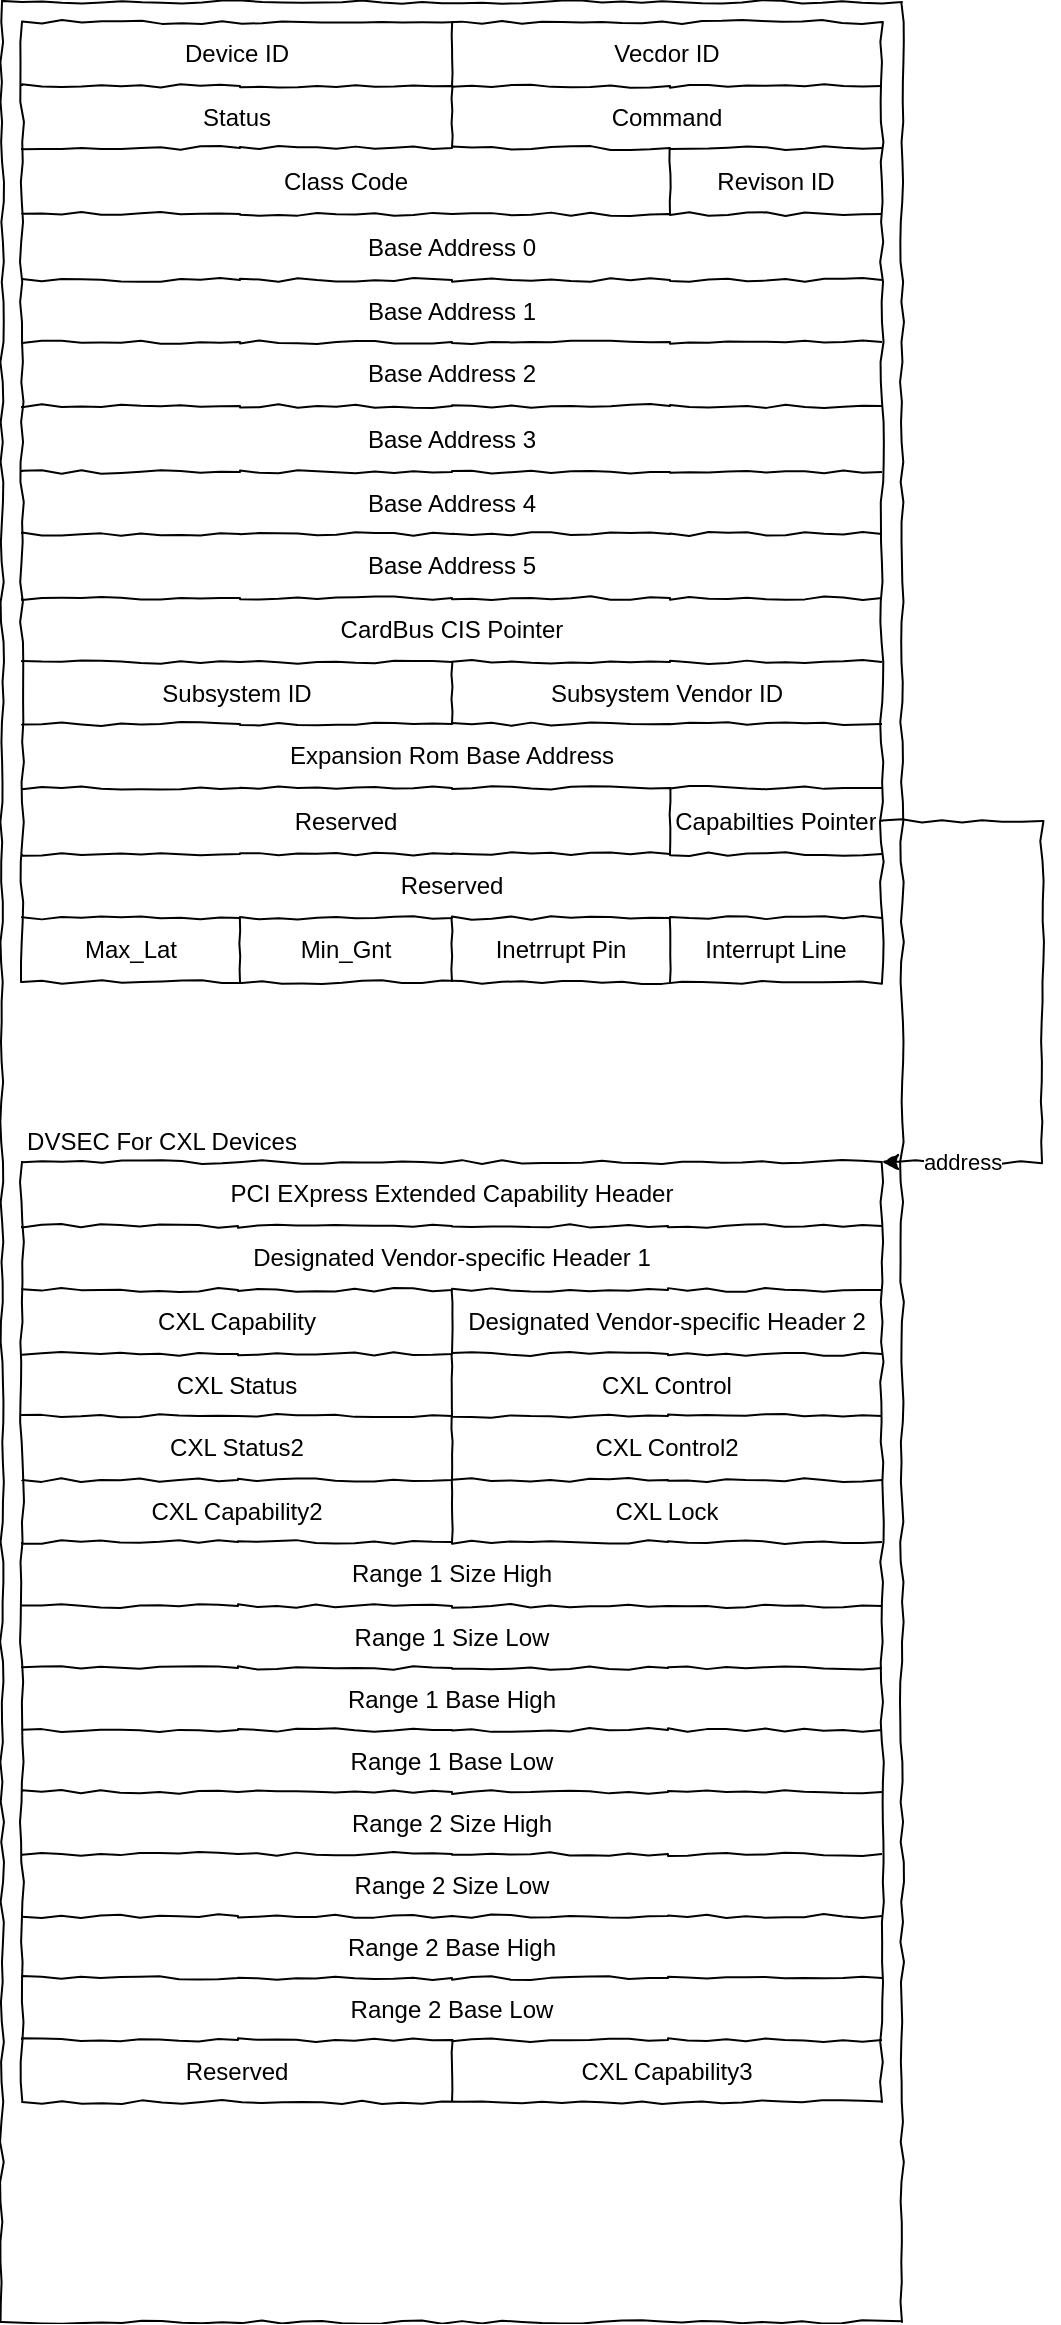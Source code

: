 <mxfile version="26.0.5" pages="2">
  <diagram name="CXL register" id="JkqREMBuSeGADm1fYrbE">
    <mxGraphModel dx="1152" dy="730" grid="1" gridSize="10" guides="1" tooltips="1" connect="1" arrows="1" fold="1" page="1" pageScale="1" pageWidth="827" pageHeight="1169" math="0" shadow="0">
      <root>
        <mxCell id="0" />
        <mxCell id="1" parent="0" />
        <mxCell id="wB7cB2mZNATHVvq-xY6d-2" value="" style="rounded=0;whiteSpace=wrap;html=1;comic=1;" parent="1" vertex="1">
          <mxGeometry x="100" y="30" width="450" height="1160" as="geometry" />
        </mxCell>
        <mxCell id="2l6-UKxLxyprMbEIQENZ-29" value="" style="shape=table;startSize=0;container=1;collapsible=0;childLayout=tableLayout;comic=1;" vertex="1" parent="1">
          <mxGeometry x="110" y="40" width="430" height="480" as="geometry" />
        </mxCell>
        <mxCell id="2l6-UKxLxyprMbEIQENZ-30" value="" style="shape=tableRow;horizontal=0;startSize=0;swimlaneHead=0;swimlaneBody=0;strokeColor=inherit;top=0;left=0;bottom=0;right=0;collapsible=0;dropTarget=0;fillColor=none;points=[[0,0.5],[1,0.5]];portConstraint=eastwest;comic=1;" vertex="1" parent="2l6-UKxLxyprMbEIQENZ-29">
          <mxGeometry width="430" height="32" as="geometry" />
        </mxCell>
        <mxCell id="2l6-UKxLxyprMbEIQENZ-31" value="Device ID" style="shape=partialRectangle;html=1;whiteSpace=wrap;connectable=0;strokeColor=inherit;overflow=hidden;fillColor=none;top=0;left=0;bottom=0;right=0;pointerEvents=1;rowspan=1;colspan=2;comic=1;" vertex="1" parent="2l6-UKxLxyprMbEIQENZ-30">
          <mxGeometry width="215" height="32" as="geometry">
            <mxRectangle width="109" height="32" as="alternateBounds" />
          </mxGeometry>
        </mxCell>
        <mxCell id="2l6-UKxLxyprMbEIQENZ-32" value="" style="shape=partialRectangle;html=1;whiteSpace=wrap;connectable=0;strokeColor=inherit;overflow=hidden;fillColor=none;top=0;left=0;bottom=0;right=0;pointerEvents=1;" vertex="1" visible="0" parent="2l6-UKxLxyprMbEIQENZ-30">
          <mxGeometry x="109" width="106" height="32" as="geometry">
            <mxRectangle width="106" height="32" as="alternateBounds" />
          </mxGeometry>
        </mxCell>
        <mxCell id="2l6-UKxLxyprMbEIQENZ-33" value="Vecdor ID" style="shape=partialRectangle;html=1;whiteSpace=wrap;connectable=0;strokeColor=inherit;overflow=hidden;fillColor=none;top=0;left=0;bottom=0;right=0;pointerEvents=1;rowspan=1;colspan=2;comic=1;" vertex="1" parent="2l6-UKxLxyprMbEIQENZ-30">
          <mxGeometry x="215" width="215" height="32" as="geometry">
            <mxRectangle width="109" height="32" as="alternateBounds" />
          </mxGeometry>
        </mxCell>
        <mxCell id="2l6-UKxLxyprMbEIQENZ-34" value="" style="shape=partialRectangle;html=1;whiteSpace=wrap;connectable=0;strokeColor=inherit;overflow=hidden;fillColor=none;top=0;left=0;bottom=0;right=0;pointerEvents=1;" vertex="1" visible="0" parent="2l6-UKxLxyprMbEIQENZ-30">
          <mxGeometry x="324" width="106" height="32" as="geometry">
            <mxRectangle width="106" height="32" as="alternateBounds" />
          </mxGeometry>
        </mxCell>
        <mxCell id="2l6-UKxLxyprMbEIQENZ-35" value="" style="shape=tableRow;horizontal=0;startSize=0;swimlaneHead=0;swimlaneBody=0;strokeColor=inherit;top=0;left=0;bottom=0;right=0;collapsible=0;dropTarget=0;fillColor=none;points=[[0,0.5],[1,0.5]];portConstraint=eastwest;comic=1;" vertex="1" parent="2l6-UKxLxyprMbEIQENZ-29">
          <mxGeometry y="32" width="430" height="31" as="geometry" />
        </mxCell>
        <mxCell id="2l6-UKxLxyprMbEIQENZ-36" value="Status" style="shape=partialRectangle;html=1;whiteSpace=wrap;connectable=0;strokeColor=inherit;overflow=hidden;fillColor=none;top=0;left=0;bottom=0;right=0;pointerEvents=1;rowspan=1;colspan=2;comic=1;" vertex="1" parent="2l6-UKxLxyprMbEIQENZ-35">
          <mxGeometry width="215" height="31" as="geometry">
            <mxRectangle width="109" height="31" as="alternateBounds" />
          </mxGeometry>
        </mxCell>
        <mxCell id="2l6-UKxLxyprMbEIQENZ-37" value="" style="shape=partialRectangle;html=1;whiteSpace=wrap;connectable=0;strokeColor=inherit;overflow=hidden;fillColor=none;top=0;left=0;bottom=0;right=0;pointerEvents=1;" vertex="1" visible="0" parent="2l6-UKxLxyprMbEIQENZ-35">
          <mxGeometry x="109" width="106" height="31" as="geometry">
            <mxRectangle width="106" height="31" as="alternateBounds" />
          </mxGeometry>
        </mxCell>
        <mxCell id="2l6-UKxLxyprMbEIQENZ-38" value="Command" style="shape=partialRectangle;html=1;whiteSpace=wrap;connectable=0;strokeColor=inherit;overflow=hidden;fillColor=none;top=0;left=0;bottom=0;right=0;pointerEvents=1;rowspan=1;colspan=2;comic=1;" vertex="1" parent="2l6-UKxLxyprMbEIQENZ-35">
          <mxGeometry x="215" width="215" height="31" as="geometry">
            <mxRectangle width="109" height="31" as="alternateBounds" />
          </mxGeometry>
        </mxCell>
        <mxCell id="2l6-UKxLxyprMbEIQENZ-39" value="" style="shape=partialRectangle;html=1;whiteSpace=wrap;connectable=0;strokeColor=inherit;overflow=hidden;fillColor=none;top=0;left=0;bottom=0;right=0;pointerEvents=1;" vertex="1" visible="0" parent="2l6-UKxLxyprMbEIQENZ-35">
          <mxGeometry x="324" width="106" height="31" as="geometry">
            <mxRectangle width="106" height="31" as="alternateBounds" />
          </mxGeometry>
        </mxCell>
        <mxCell id="2l6-UKxLxyprMbEIQENZ-40" value="" style="shape=tableRow;horizontal=0;startSize=0;swimlaneHead=0;swimlaneBody=0;strokeColor=inherit;top=0;left=0;bottom=0;right=0;collapsible=0;dropTarget=0;fillColor=none;points=[[0,0.5],[1,0.5]];portConstraint=eastwest;comic=1;" vertex="1" parent="2l6-UKxLxyprMbEIQENZ-29">
          <mxGeometry y="63" width="430" height="33" as="geometry" />
        </mxCell>
        <mxCell id="2l6-UKxLxyprMbEIQENZ-41" value="Class Code" style="shape=partialRectangle;html=1;whiteSpace=wrap;connectable=0;strokeColor=inherit;overflow=hidden;fillColor=none;top=0;left=0;bottom=0;right=0;pointerEvents=1;rowspan=1;colspan=3;comic=1;" vertex="1" parent="2l6-UKxLxyprMbEIQENZ-40">
          <mxGeometry width="324" height="33" as="geometry">
            <mxRectangle width="109" height="33" as="alternateBounds" />
          </mxGeometry>
        </mxCell>
        <mxCell id="2l6-UKxLxyprMbEIQENZ-42" value="" style="shape=partialRectangle;html=1;whiteSpace=wrap;connectable=0;strokeColor=inherit;overflow=hidden;fillColor=none;top=0;left=0;bottom=0;right=0;pointerEvents=1;" vertex="1" visible="0" parent="2l6-UKxLxyprMbEIQENZ-40">
          <mxGeometry x="109" width="106" height="33" as="geometry">
            <mxRectangle width="106" height="33" as="alternateBounds" />
          </mxGeometry>
        </mxCell>
        <mxCell id="2l6-UKxLxyprMbEIQENZ-43" value="" style="shape=partialRectangle;html=1;whiteSpace=wrap;connectable=0;strokeColor=inherit;overflow=hidden;fillColor=none;top=0;left=0;bottom=0;right=0;pointerEvents=1;" vertex="1" visible="0" parent="2l6-UKxLxyprMbEIQENZ-40">
          <mxGeometry x="215" width="109" height="33" as="geometry">
            <mxRectangle width="109" height="33" as="alternateBounds" />
          </mxGeometry>
        </mxCell>
        <mxCell id="2l6-UKxLxyprMbEIQENZ-44" value="Revison ID" style="shape=partialRectangle;html=1;whiteSpace=wrap;connectable=0;strokeColor=inherit;overflow=hidden;fillColor=none;top=0;left=0;bottom=0;right=0;pointerEvents=1;comic=1;" vertex="1" parent="2l6-UKxLxyprMbEIQENZ-40">
          <mxGeometry x="324" width="106" height="33" as="geometry">
            <mxRectangle width="106" height="33" as="alternateBounds" />
          </mxGeometry>
        </mxCell>
        <mxCell id="2l6-UKxLxyprMbEIQENZ-70" style="shape=tableRow;horizontal=0;startSize=0;swimlaneHead=0;swimlaneBody=0;strokeColor=inherit;top=0;left=0;bottom=0;right=0;collapsible=0;dropTarget=0;fillColor=none;points=[[0,0.5],[1,0.5]];portConstraint=eastwest;comic=1;" vertex="1" parent="2l6-UKxLxyprMbEIQENZ-29">
          <mxGeometry y="96" width="430" height="33" as="geometry" />
        </mxCell>
        <mxCell id="2l6-UKxLxyprMbEIQENZ-71" value="Base Address 0" style="shape=partialRectangle;html=1;whiteSpace=wrap;connectable=0;strokeColor=inherit;overflow=hidden;fillColor=none;top=0;left=0;bottom=0;right=0;pointerEvents=1;rowspan=1;colspan=4;comic=1;" vertex="1" parent="2l6-UKxLxyprMbEIQENZ-70">
          <mxGeometry width="430" height="33" as="geometry">
            <mxRectangle width="109" height="33" as="alternateBounds" />
          </mxGeometry>
        </mxCell>
        <mxCell id="2l6-UKxLxyprMbEIQENZ-72" style="shape=partialRectangle;html=1;whiteSpace=wrap;connectable=0;strokeColor=inherit;overflow=hidden;fillColor=none;top=0;left=0;bottom=0;right=0;pointerEvents=1;" vertex="1" visible="0" parent="2l6-UKxLxyprMbEIQENZ-70">
          <mxGeometry x="109" width="106" height="33" as="geometry">
            <mxRectangle width="106" height="33" as="alternateBounds" />
          </mxGeometry>
        </mxCell>
        <mxCell id="2l6-UKxLxyprMbEIQENZ-73" style="shape=partialRectangle;html=1;whiteSpace=wrap;connectable=0;strokeColor=inherit;overflow=hidden;fillColor=none;top=0;left=0;bottom=0;right=0;pointerEvents=1;" vertex="1" visible="0" parent="2l6-UKxLxyprMbEIQENZ-70">
          <mxGeometry x="215" width="109" height="33" as="geometry">
            <mxRectangle width="109" height="33" as="alternateBounds" />
          </mxGeometry>
        </mxCell>
        <mxCell id="2l6-UKxLxyprMbEIQENZ-74" style="shape=partialRectangle;html=1;whiteSpace=wrap;connectable=0;strokeColor=inherit;overflow=hidden;fillColor=none;top=0;left=0;bottom=0;right=0;pointerEvents=1;" vertex="1" visible="0" parent="2l6-UKxLxyprMbEIQENZ-70">
          <mxGeometry x="324" width="106" height="33" as="geometry">
            <mxRectangle width="106" height="33" as="alternateBounds" />
          </mxGeometry>
        </mxCell>
        <mxCell id="2l6-UKxLxyprMbEIQENZ-65" style="shape=tableRow;horizontal=0;startSize=0;swimlaneHead=0;swimlaneBody=0;strokeColor=inherit;top=0;left=0;bottom=0;right=0;collapsible=0;dropTarget=0;fillColor=none;points=[[0,0.5],[1,0.5]];portConstraint=eastwest;comic=1;" vertex="1" parent="2l6-UKxLxyprMbEIQENZ-29">
          <mxGeometry y="129" width="430" height="31" as="geometry" />
        </mxCell>
        <mxCell id="2l6-UKxLxyprMbEIQENZ-66" value="Base Address 1" style="shape=partialRectangle;html=1;whiteSpace=wrap;connectable=0;strokeColor=inherit;overflow=hidden;fillColor=none;top=0;left=0;bottom=0;right=0;pointerEvents=1;rowspan=1;colspan=4;comic=1;" vertex="1" parent="2l6-UKxLxyprMbEIQENZ-65">
          <mxGeometry width="430" height="31" as="geometry">
            <mxRectangle width="109" height="31" as="alternateBounds" />
          </mxGeometry>
        </mxCell>
        <mxCell id="2l6-UKxLxyprMbEIQENZ-67" style="shape=partialRectangle;html=1;whiteSpace=wrap;connectable=0;strokeColor=inherit;overflow=hidden;fillColor=none;top=0;left=0;bottom=0;right=0;pointerEvents=1;" vertex="1" visible="0" parent="2l6-UKxLxyprMbEIQENZ-65">
          <mxGeometry x="109" width="106" height="31" as="geometry">
            <mxRectangle width="106" height="31" as="alternateBounds" />
          </mxGeometry>
        </mxCell>
        <mxCell id="2l6-UKxLxyprMbEIQENZ-68" style="shape=partialRectangle;html=1;whiteSpace=wrap;connectable=0;strokeColor=inherit;overflow=hidden;fillColor=none;top=0;left=0;bottom=0;right=0;pointerEvents=1;" vertex="1" visible="0" parent="2l6-UKxLxyprMbEIQENZ-65">
          <mxGeometry x="215" width="109" height="31" as="geometry">
            <mxRectangle width="109" height="31" as="alternateBounds" />
          </mxGeometry>
        </mxCell>
        <mxCell id="2l6-UKxLxyprMbEIQENZ-69" style="shape=partialRectangle;html=1;whiteSpace=wrap;connectable=0;strokeColor=inherit;overflow=hidden;fillColor=none;top=0;left=0;bottom=0;right=0;pointerEvents=1;" vertex="1" visible="0" parent="2l6-UKxLxyprMbEIQENZ-65">
          <mxGeometry x="324" width="106" height="31" as="geometry">
            <mxRectangle width="106" height="31" as="alternateBounds" />
          </mxGeometry>
        </mxCell>
        <mxCell id="2l6-UKxLxyprMbEIQENZ-60" style="shape=tableRow;horizontal=0;startSize=0;swimlaneHead=0;swimlaneBody=0;strokeColor=inherit;top=0;left=0;bottom=0;right=0;collapsible=0;dropTarget=0;fillColor=none;points=[[0,0.5],[1,0.5]];portConstraint=eastwest;comic=1;" vertex="1" parent="2l6-UKxLxyprMbEIQENZ-29">
          <mxGeometry y="160" width="430" height="32" as="geometry" />
        </mxCell>
        <mxCell id="2l6-UKxLxyprMbEIQENZ-61" value="Base Address 2" style="shape=partialRectangle;html=1;whiteSpace=wrap;connectable=0;strokeColor=inherit;overflow=hidden;fillColor=none;top=0;left=0;bottom=0;right=0;pointerEvents=1;rowspan=1;colspan=4;comic=1;" vertex="1" parent="2l6-UKxLxyprMbEIQENZ-60">
          <mxGeometry width="430" height="32" as="geometry">
            <mxRectangle width="109" height="32" as="alternateBounds" />
          </mxGeometry>
        </mxCell>
        <mxCell id="2l6-UKxLxyprMbEIQENZ-62" style="shape=partialRectangle;html=1;whiteSpace=wrap;connectable=0;strokeColor=inherit;overflow=hidden;fillColor=none;top=0;left=0;bottom=0;right=0;pointerEvents=1;" vertex="1" visible="0" parent="2l6-UKxLxyprMbEIQENZ-60">
          <mxGeometry x="109" width="106" height="32" as="geometry">
            <mxRectangle width="106" height="32" as="alternateBounds" />
          </mxGeometry>
        </mxCell>
        <mxCell id="2l6-UKxLxyprMbEIQENZ-63" style="shape=partialRectangle;html=1;whiteSpace=wrap;connectable=0;strokeColor=inherit;overflow=hidden;fillColor=none;top=0;left=0;bottom=0;right=0;pointerEvents=1;" vertex="1" visible="0" parent="2l6-UKxLxyprMbEIQENZ-60">
          <mxGeometry x="215" width="109" height="32" as="geometry">
            <mxRectangle width="109" height="32" as="alternateBounds" />
          </mxGeometry>
        </mxCell>
        <mxCell id="2l6-UKxLxyprMbEIQENZ-64" style="shape=partialRectangle;html=1;whiteSpace=wrap;connectable=0;strokeColor=inherit;overflow=hidden;fillColor=none;top=0;left=0;bottom=0;right=0;pointerEvents=1;" vertex="1" visible="0" parent="2l6-UKxLxyprMbEIQENZ-60">
          <mxGeometry x="324" width="106" height="32" as="geometry">
            <mxRectangle width="106" height="32" as="alternateBounds" />
          </mxGeometry>
        </mxCell>
        <mxCell id="2l6-UKxLxyprMbEIQENZ-55" style="shape=tableRow;horizontal=0;startSize=0;swimlaneHead=0;swimlaneBody=0;strokeColor=inherit;top=0;left=0;bottom=0;right=0;collapsible=0;dropTarget=0;fillColor=none;points=[[0,0.5],[1,0.5]];portConstraint=eastwest;comic=1;" vertex="1" parent="2l6-UKxLxyprMbEIQENZ-29">
          <mxGeometry y="192" width="430" height="33" as="geometry" />
        </mxCell>
        <mxCell id="2l6-UKxLxyprMbEIQENZ-56" value="Base Address 3" style="shape=partialRectangle;html=1;whiteSpace=wrap;connectable=0;strokeColor=inherit;overflow=hidden;fillColor=none;top=0;left=0;bottom=0;right=0;pointerEvents=1;rowspan=1;colspan=4;comic=1;" vertex="1" parent="2l6-UKxLxyprMbEIQENZ-55">
          <mxGeometry width="430" height="33" as="geometry">
            <mxRectangle width="109" height="33" as="alternateBounds" />
          </mxGeometry>
        </mxCell>
        <mxCell id="2l6-UKxLxyprMbEIQENZ-57" style="shape=partialRectangle;html=1;whiteSpace=wrap;connectable=0;strokeColor=inherit;overflow=hidden;fillColor=none;top=0;left=0;bottom=0;right=0;pointerEvents=1;" vertex="1" visible="0" parent="2l6-UKxLxyprMbEIQENZ-55">
          <mxGeometry x="109" width="106" height="33" as="geometry">
            <mxRectangle width="106" height="33" as="alternateBounds" />
          </mxGeometry>
        </mxCell>
        <mxCell id="2l6-UKxLxyprMbEIQENZ-58" style="shape=partialRectangle;html=1;whiteSpace=wrap;connectable=0;strokeColor=inherit;overflow=hidden;fillColor=none;top=0;left=0;bottom=0;right=0;pointerEvents=1;" vertex="1" visible="0" parent="2l6-UKxLxyprMbEIQENZ-55">
          <mxGeometry x="215" width="109" height="33" as="geometry">
            <mxRectangle width="109" height="33" as="alternateBounds" />
          </mxGeometry>
        </mxCell>
        <mxCell id="2l6-UKxLxyprMbEIQENZ-59" style="shape=partialRectangle;html=1;whiteSpace=wrap;connectable=0;strokeColor=inherit;overflow=hidden;fillColor=none;top=0;left=0;bottom=0;right=0;pointerEvents=1;" vertex="1" visible="0" parent="2l6-UKxLxyprMbEIQENZ-55">
          <mxGeometry x="324" width="106" height="33" as="geometry">
            <mxRectangle width="106" height="33" as="alternateBounds" />
          </mxGeometry>
        </mxCell>
        <mxCell id="2l6-UKxLxyprMbEIQENZ-115" style="shape=tableRow;horizontal=0;startSize=0;swimlaneHead=0;swimlaneBody=0;strokeColor=inherit;top=0;left=0;bottom=0;right=0;collapsible=0;dropTarget=0;fillColor=none;points=[[0,0.5],[1,0.5]];portConstraint=eastwest;comic=1;" vertex="1" parent="2l6-UKxLxyprMbEIQENZ-29">
          <mxGeometry y="225" width="430" height="31" as="geometry" />
        </mxCell>
        <mxCell id="2l6-UKxLxyprMbEIQENZ-116" value="Base Address 4" style="shape=partialRectangle;html=1;whiteSpace=wrap;connectable=0;strokeColor=inherit;overflow=hidden;fillColor=none;top=0;left=0;bottom=0;right=0;pointerEvents=1;rowspan=1;colspan=4;comic=1;" vertex="1" parent="2l6-UKxLxyprMbEIQENZ-115">
          <mxGeometry width="430" height="31" as="geometry">
            <mxRectangle width="109" height="31" as="alternateBounds" />
          </mxGeometry>
        </mxCell>
        <mxCell id="2l6-UKxLxyprMbEIQENZ-117" style="shape=partialRectangle;html=1;whiteSpace=wrap;connectable=0;strokeColor=inherit;overflow=hidden;fillColor=none;top=0;left=0;bottom=0;right=0;pointerEvents=1;" vertex="1" visible="0" parent="2l6-UKxLxyprMbEIQENZ-115">
          <mxGeometry x="109" width="106" height="31" as="geometry">
            <mxRectangle width="106" height="31" as="alternateBounds" />
          </mxGeometry>
        </mxCell>
        <mxCell id="2l6-UKxLxyprMbEIQENZ-118" style="shape=partialRectangle;html=1;whiteSpace=wrap;connectable=0;strokeColor=inherit;overflow=hidden;fillColor=none;top=0;left=0;bottom=0;right=0;pointerEvents=1;" vertex="1" visible="0" parent="2l6-UKxLxyprMbEIQENZ-115">
          <mxGeometry x="215" width="109" height="31" as="geometry">
            <mxRectangle width="109" height="31" as="alternateBounds" />
          </mxGeometry>
        </mxCell>
        <mxCell id="2l6-UKxLxyprMbEIQENZ-119" style="shape=partialRectangle;html=1;whiteSpace=wrap;connectable=0;strokeColor=inherit;overflow=hidden;fillColor=none;top=0;left=0;bottom=0;right=0;pointerEvents=1;" vertex="1" visible="0" parent="2l6-UKxLxyprMbEIQENZ-115">
          <mxGeometry x="324" width="106" height="31" as="geometry">
            <mxRectangle width="106" height="31" as="alternateBounds" />
          </mxGeometry>
        </mxCell>
        <mxCell id="2l6-UKxLxyprMbEIQENZ-120" style="shape=tableRow;horizontal=0;startSize=0;swimlaneHead=0;swimlaneBody=0;strokeColor=inherit;top=0;left=0;bottom=0;right=0;collapsible=0;dropTarget=0;fillColor=none;points=[[0,0.5],[1,0.5]];portConstraint=eastwest;comic=1;" vertex="1" parent="2l6-UKxLxyprMbEIQENZ-29">
          <mxGeometry y="256" width="430" height="32" as="geometry" />
        </mxCell>
        <mxCell id="2l6-UKxLxyprMbEIQENZ-121" value="Base Address 5" style="shape=partialRectangle;html=1;whiteSpace=wrap;connectable=0;strokeColor=inherit;overflow=hidden;fillColor=none;top=0;left=0;bottom=0;right=0;pointerEvents=1;rowspan=1;colspan=4;comic=1;" vertex="1" parent="2l6-UKxLxyprMbEIQENZ-120">
          <mxGeometry width="430" height="32" as="geometry">
            <mxRectangle width="109" height="32" as="alternateBounds" />
          </mxGeometry>
        </mxCell>
        <mxCell id="2l6-UKxLxyprMbEIQENZ-122" style="shape=partialRectangle;html=1;whiteSpace=wrap;connectable=0;strokeColor=inherit;overflow=hidden;fillColor=none;top=0;left=0;bottom=0;right=0;pointerEvents=1;" vertex="1" visible="0" parent="2l6-UKxLxyprMbEIQENZ-120">
          <mxGeometry x="109" width="106" height="32" as="geometry">
            <mxRectangle width="106" height="32" as="alternateBounds" />
          </mxGeometry>
        </mxCell>
        <mxCell id="2l6-UKxLxyprMbEIQENZ-123" style="shape=partialRectangle;html=1;whiteSpace=wrap;connectable=0;strokeColor=inherit;overflow=hidden;fillColor=none;top=0;left=0;bottom=0;right=0;pointerEvents=1;" vertex="1" visible="0" parent="2l6-UKxLxyprMbEIQENZ-120">
          <mxGeometry x="215" width="109" height="32" as="geometry">
            <mxRectangle width="109" height="32" as="alternateBounds" />
          </mxGeometry>
        </mxCell>
        <mxCell id="2l6-UKxLxyprMbEIQENZ-124" style="shape=partialRectangle;html=1;whiteSpace=wrap;connectable=0;strokeColor=inherit;overflow=hidden;fillColor=none;top=0;left=0;bottom=0;right=0;pointerEvents=1;" vertex="1" visible="0" parent="2l6-UKxLxyprMbEIQENZ-120">
          <mxGeometry x="324" width="106" height="32" as="geometry">
            <mxRectangle width="106" height="32" as="alternateBounds" />
          </mxGeometry>
        </mxCell>
        <mxCell id="2l6-UKxLxyprMbEIQENZ-50" style="shape=tableRow;horizontal=0;startSize=0;swimlaneHead=0;swimlaneBody=0;strokeColor=inherit;top=0;left=0;bottom=0;right=0;collapsible=0;dropTarget=0;fillColor=none;points=[[0,0.5],[1,0.5]];portConstraint=eastwest;comic=1;" vertex="1" parent="2l6-UKxLxyprMbEIQENZ-29">
          <mxGeometry y="288" width="430" height="32" as="geometry" />
        </mxCell>
        <mxCell id="2l6-UKxLxyprMbEIQENZ-51" value="CardBus CIS Pointer" style="shape=partialRectangle;html=1;whiteSpace=wrap;connectable=0;strokeColor=inherit;overflow=hidden;fillColor=none;top=0;left=0;bottom=0;right=0;pointerEvents=1;rowspan=1;colspan=4;comic=1;" vertex="1" parent="2l6-UKxLxyprMbEIQENZ-50">
          <mxGeometry width="430" height="32" as="geometry">
            <mxRectangle width="109" height="32" as="alternateBounds" />
          </mxGeometry>
        </mxCell>
        <mxCell id="2l6-UKxLxyprMbEIQENZ-52" style="shape=partialRectangle;html=1;whiteSpace=wrap;connectable=0;strokeColor=inherit;overflow=hidden;fillColor=none;top=0;left=0;bottom=0;right=0;pointerEvents=1;" vertex="1" visible="0" parent="2l6-UKxLxyprMbEIQENZ-50">
          <mxGeometry x="109" width="106" height="32" as="geometry">
            <mxRectangle width="106" height="32" as="alternateBounds" />
          </mxGeometry>
        </mxCell>
        <mxCell id="2l6-UKxLxyprMbEIQENZ-53" style="shape=partialRectangle;html=1;whiteSpace=wrap;connectable=0;strokeColor=inherit;overflow=hidden;fillColor=none;top=0;left=0;bottom=0;right=0;pointerEvents=1;" vertex="1" visible="0" parent="2l6-UKxLxyprMbEIQENZ-50">
          <mxGeometry x="215" width="109" height="32" as="geometry">
            <mxRectangle width="109" height="32" as="alternateBounds" />
          </mxGeometry>
        </mxCell>
        <mxCell id="2l6-UKxLxyprMbEIQENZ-54" style="shape=partialRectangle;html=1;whiteSpace=wrap;connectable=0;strokeColor=inherit;overflow=hidden;fillColor=none;top=0;left=0;bottom=0;right=0;pointerEvents=1;" vertex="1" visible="0" parent="2l6-UKxLxyprMbEIQENZ-50">
          <mxGeometry x="324" width="106" height="32" as="geometry">
            <mxRectangle width="106" height="32" as="alternateBounds" />
          </mxGeometry>
        </mxCell>
        <mxCell id="2l6-UKxLxyprMbEIQENZ-75" style="shape=tableRow;horizontal=0;startSize=0;swimlaneHead=0;swimlaneBody=0;strokeColor=inherit;top=0;left=0;bottom=0;right=0;collapsible=0;dropTarget=0;fillColor=none;points=[[0,0.5],[1,0.5]];portConstraint=eastwest;comic=1;" vertex="1" parent="2l6-UKxLxyprMbEIQENZ-29">
          <mxGeometry y="320" width="430" height="31" as="geometry" />
        </mxCell>
        <mxCell id="2l6-UKxLxyprMbEIQENZ-76" value="Subsystem ID" style="shape=partialRectangle;html=1;whiteSpace=wrap;connectable=0;strokeColor=inherit;overflow=hidden;fillColor=none;top=0;left=0;bottom=0;right=0;pointerEvents=1;rowspan=1;colspan=2;comic=1;" vertex="1" parent="2l6-UKxLxyprMbEIQENZ-75">
          <mxGeometry width="215" height="31" as="geometry">
            <mxRectangle width="109" height="31" as="alternateBounds" />
          </mxGeometry>
        </mxCell>
        <mxCell id="2l6-UKxLxyprMbEIQENZ-77" style="shape=partialRectangle;html=1;whiteSpace=wrap;connectable=0;strokeColor=inherit;overflow=hidden;fillColor=none;top=0;left=0;bottom=0;right=0;pointerEvents=1;" vertex="1" visible="0" parent="2l6-UKxLxyprMbEIQENZ-75">
          <mxGeometry x="109" width="106" height="31" as="geometry">
            <mxRectangle width="106" height="31" as="alternateBounds" />
          </mxGeometry>
        </mxCell>
        <mxCell id="2l6-UKxLxyprMbEIQENZ-78" value="Subsystem Vendor ID" style="shape=partialRectangle;html=1;whiteSpace=wrap;connectable=0;strokeColor=inherit;overflow=hidden;fillColor=none;top=0;left=0;bottom=0;right=0;pointerEvents=1;rowspan=1;colspan=2;comic=1;" vertex="1" parent="2l6-UKxLxyprMbEIQENZ-75">
          <mxGeometry x="215" width="215" height="31" as="geometry">
            <mxRectangle width="109" height="31" as="alternateBounds" />
          </mxGeometry>
        </mxCell>
        <mxCell id="2l6-UKxLxyprMbEIQENZ-79" style="shape=partialRectangle;html=1;whiteSpace=wrap;connectable=0;strokeColor=inherit;overflow=hidden;fillColor=none;top=0;left=0;bottom=0;right=0;pointerEvents=1;" vertex="1" visible="0" parent="2l6-UKxLxyprMbEIQENZ-75">
          <mxGeometry x="324" width="106" height="31" as="geometry">
            <mxRectangle width="106" height="31" as="alternateBounds" />
          </mxGeometry>
        </mxCell>
        <mxCell id="2l6-UKxLxyprMbEIQENZ-80" style="shape=tableRow;horizontal=0;startSize=0;swimlaneHead=0;swimlaneBody=0;strokeColor=inherit;top=0;left=0;bottom=0;right=0;collapsible=0;dropTarget=0;fillColor=none;points=[[0,0.5],[1,0.5]];portConstraint=eastwest;comic=1;" vertex="1" parent="2l6-UKxLxyprMbEIQENZ-29">
          <mxGeometry y="351" width="430" height="32" as="geometry" />
        </mxCell>
        <mxCell id="2l6-UKxLxyprMbEIQENZ-81" value="Expansion Rom Base Address" style="shape=partialRectangle;html=1;whiteSpace=wrap;connectable=0;strokeColor=inherit;overflow=hidden;fillColor=none;top=0;left=0;bottom=0;right=0;pointerEvents=1;rowspan=1;colspan=4;comic=1;" vertex="1" parent="2l6-UKxLxyprMbEIQENZ-80">
          <mxGeometry width="430" height="32" as="geometry">
            <mxRectangle width="109" height="32" as="alternateBounds" />
          </mxGeometry>
        </mxCell>
        <mxCell id="2l6-UKxLxyprMbEIQENZ-82" style="shape=partialRectangle;html=1;whiteSpace=wrap;connectable=0;strokeColor=inherit;overflow=hidden;fillColor=none;top=0;left=0;bottom=0;right=0;pointerEvents=1;" vertex="1" visible="0" parent="2l6-UKxLxyprMbEIQENZ-80">
          <mxGeometry x="109" width="106" height="32" as="geometry">
            <mxRectangle width="106" height="32" as="alternateBounds" />
          </mxGeometry>
        </mxCell>
        <mxCell id="2l6-UKxLxyprMbEIQENZ-83" style="shape=partialRectangle;html=1;whiteSpace=wrap;connectable=0;strokeColor=inherit;overflow=hidden;fillColor=none;top=0;left=0;bottom=0;right=0;pointerEvents=1;" vertex="1" visible="0" parent="2l6-UKxLxyprMbEIQENZ-80">
          <mxGeometry x="215" width="109" height="32" as="geometry">
            <mxRectangle width="109" height="32" as="alternateBounds" />
          </mxGeometry>
        </mxCell>
        <mxCell id="2l6-UKxLxyprMbEIQENZ-84" style="shape=partialRectangle;html=1;whiteSpace=wrap;connectable=0;strokeColor=inherit;overflow=hidden;fillColor=none;top=0;left=0;bottom=0;right=0;pointerEvents=1;" vertex="1" visible="0" parent="2l6-UKxLxyprMbEIQENZ-80">
          <mxGeometry x="324" width="106" height="32" as="geometry">
            <mxRectangle width="106" height="32" as="alternateBounds" />
          </mxGeometry>
        </mxCell>
        <mxCell id="2l6-UKxLxyprMbEIQENZ-85" style="shape=tableRow;horizontal=0;startSize=0;swimlaneHead=0;swimlaneBody=0;strokeColor=inherit;top=0;left=0;bottom=0;right=0;collapsible=0;dropTarget=0;fillColor=none;points=[[0,0.5],[1,0.5]];portConstraint=eastwest;comic=1;" vertex="1" parent="2l6-UKxLxyprMbEIQENZ-29">
          <mxGeometry y="383" width="430" height="33" as="geometry" />
        </mxCell>
        <mxCell id="2l6-UKxLxyprMbEIQENZ-86" value="Reserved" style="shape=partialRectangle;html=1;whiteSpace=wrap;connectable=0;strokeColor=inherit;overflow=hidden;fillColor=none;top=0;left=0;bottom=0;right=0;pointerEvents=1;rowspan=1;colspan=3;comic=1;" vertex="1" parent="2l6-UKxLxyprMbEIQENZ-85">
          <mxGeometry width="324" height="33" as="geometry">
            <mxRectangle width="109" height="33" as="alternateBounds" />
          </mxGeometry>
        </mxCell>
        <mxCell id="2l6-UKxLxyprMbEIQENZ-87" style="shape=partialRectangle;html=1;whiteSpace=wrap;connectable=0;strokeColor=inherit;overflow=hidden;fillColor=none;top=0;left=0;bottom=0;right=0;pointerEvents=1;" vertex="1" visible="0" parent="2l6-UKxLxyprMbEIQENZ-85">
          <mxGeometry x="109" width="106" height="33" as="geometry">
            <mxRectangle width="106" height="33" as="alternateBounds" />
          </mxGeometry>
        </mxCell>
        <mxCell id="2l6-UKxLxyprMbEIQENZ-88" style="shape=partialRectangle;html=1;whiteSpace=wrap;connectable=0;strokeColor=inherit;overflow=hidden;fillColor=none;top=0;left=0;bottom=0;right=0;pointerEvents=1;" vertex="1" visible="0" parent="2l6-UKxLxyprMbEIQENZ-85">
          <mxGeometry x="215" width="109" height="33" as="geometry">
            <mxRectangle width="109" height="33" as="alternateBounds" />
          </mxGeometry>
        </mxCell>
        <mxCell id="2l6-UKxLxyprMbEIQENZ-89" value="Capabilties Pointer" style="shape=partialRectangle;html=1;whiteSpace=wrap;connectable=0;strokeColor=inherit;overflow=hidden;fillColor=none;top=0;left=0;bottom=0;right=0;pointerEvents=1;comic=1;" vertex="1" parent="2l6-UKxLxyprMbEIQENZ-85">
          <mxGeometry x="324" width="106" height="33" as="geometry">
            <mxRectangle width="106" height="33" as="alternateBounds" />
          </mxGeometry>
        </mxCell>
        <mxCell id="2l6-UKxLxyprMbEIQENZ-90" style="shape=tableRow;horizontal=0;startSize=0;swimlaneHead=0;swimlaneBody=0;strokeColor=inherit;top=0;left=0;bottom=0;right=0;collapsible=0;dropTarget=0;fillColor=none;points=[[0,0.5],[1,0.5]];portConstraint=eastwest;comic=1;" vertex="1" parent="2l6-UKxLxyprMbEIQENZ-29">
          <mxGeometry y="416" width="430" height="32" as="geometry" />
        </mxCell>
        <mxCell id="2l6-UKxLxyprMbEIQENZ-91" value="Reserved" style="shape=partialRectangle;html=1;whiteSpace=wrap;connectable=0;strokeColor=inherit;overflow=hidden;fillColor=none;top=0;left=0;bottom=0;right=0;pointerEvents=1;rowspan=1;colspan=4;comic=1;" vertex="1" parent="2l6-UKxLxyprMbEIQENZ-90">
          <mxGeometry width="430" height="32" as="geometry">
            <mxRectangle width="109" height="32" as="alternateBounds" />
          </mxGeometry>
        </mxCell>
        <mxCell id="2l6-UKxLxyprMbEIQENZ-92" style="shape=partialRectangle;html=1;whiteSpace=wrap;connectable=0;strokeColor=inherit;overflow=hidden;fillColor=none;top=0;left=0;bottom=0;right=0;pointerEvents=1;" vertex="1" visible="0" parent="2l6-UKxLxyprMbEIQENZ-90">
          <mxGeometry x="109" width="106" height="32" as="geometry">
            <mxRectangle width="106" height="32" as="alternateBounds" />
          </mxGeometry>
        </mxCell>
        <mxCell id="2l6-UKxLxyprMbEIQENZ-93" style="shape=partialRectangle;html=1;whiteSpace=wrap;connectable=0;strokeColor=inherit;overflow=hidden;fillColor=none;top=0;left=0;bottom=0;right=0;pointerEvents=1;" vertex="1" visible="0" parent="2l6-UKxLxyprMbEIQENZ-90">
          <mxGeometry x="215" width="109" height="32" as="geometry">
            <mxRectangle width="109" height="32" as="alternateBounds" />
          </mxGeometry>
        </mxCell>
        <mxCell id="2l6-UKxLxyprMbEIQENZ-94" style="shape=partialRectangle;html=1;whiteSpace=wrap;connectable=0;strokeColor=inherit;overflow=hidden;fillColor=none;top=0;left=0;bottom=0;right=0;pointerEvents=1;" vertex="1" visible="0" parent="2l6-UKxLxyprMbEIQENZ-90">
          <mxGeometry x="324" width="106" height="32" as="geometry">
            <mxRectangle width="106" height="32" as="alternateBounds" />
          </mxGeometry>
        </mxCell>
        <mxCell id="2l6-UKxLxyprMbEIQENZ-95" style="shape=tableRow;horizontal=0;startSize=0;swimlaneHead=0;swimlaneBody=0;strokeColor=inherit;top=0;left=0;bottom=0;right=0;collapsible=0;dropTarget=0;fillColor=none;points=[[0,0.5],[1,0.5]];portConstraint=eastwest;comic=1;" vertex="1" parent="2l6-UKxLxyprMbEIQENZ-29">
          <mxGeometry y="448" width="430" height="32" as="geometry" />
        </mxCell>
        <mxCell id="2l6-UKxLxyprMbEIQENZ-96" value="Max_Lat" style="shape=partialRectangle;html=1;whiteSpace=wrap;connectable=0;strokeColor=inherit;overflow=hidden;fillColor=none;top=0;left=0;bottom=0;right=0;pointerEvents=1;comic=1;" vertex="1" parent="2l6-UKxLxyprMbEIQENZ-95">
          <mxGeometry width="109" height="32" as="geometry">
            <mxRectangle width="109" height="32" as="alternateBounds" />
          </mxGeometry>
        </mxCell>
        <mxCell id="2l6-UKxLxyprMbEIQENZ-97" value="Min_Gnt" style="shape=partialRectangle;html=1;whiteSpace=wrap;connectable=0;strokeColor=inherit;overflow=hidden;fillColor=none;top=0;left=0;bottom=0;right=0;pointerEvents=1;comic=1;" vertex="1" parent="2l6-UKxLxyprMbEIQENZ-95">
          <mxGeometry x="109" width="106" height="32" as="geometry">
            <mxRectangle width="106" height="32" as="alternateBounds" />
          </mxGeometry>
        </mxCell>
        <mxCell id="2l6-UKxLxyprMbEIQENZ-98" value="Inetrrupt Pin" style="shape=partialRectangle;html=1;whiteSpace=wrap;connectable=0;strokeColor=inherit;overflow=hidden;fillColor=none;top=0;left=0;bottom=0;right=0;pointerEvents=1;comic=1;" vertex="1" parent="2l6-UKxLxyprMbEIQENZ-95">
          <mxGeometry x="215" width="109" height="32" as="geometry">
            <mxRectangle width="109" height="32" as="alternateBounds" />
          </mxGeometry>
        </mxCell>
        <mxCell id="2l6-UKxLxyprMbEIQENZ-99" value="Interrupt Line" style="shape=partialRectangle;html=1;whiteSpace=wrap;connectable=0;strokeColor=inherit;overflow=hidden;fillColor=none;top=0;left=0;bottom=0;right=0;pointerEvents=1;comic=1;" vertex="1" parent="2l6-UKxLxyprMbEIQENZ-95">
          <mxGeometry x="324" width="106" height="32" as="geometry">
            <mxRectangle width="106" height="32" as="alternateBounds" />
          </mxGeometry>
        </mxCell>
        <mxCell id="2l6-UKxLxyprMbEIQENZ-125" value="" style="shape=table;startSize=0;container=1;collapsible=0;childLayout=tableLayout;comic=1;" vertex="1" parent="1">
          <mxGeometry x="110" y="610" width="430" height="470" as="geometry" />
        </mxCell>
        <mxCell id="2l6-UKxLxyprMbEIQENZ-126" value="" style="shape=tableRow;horizontal=0;startSize=0;swimlaneHead=0;swimlaneBody=0;strokeColor=inherit;top=0;left=0;bottom=0;right=0;collapsible=0;dropTarget=0;fillColor=none;points=[[0,0.5],[1,0.5]];portConstraint=eastwest;comic=1;" vertex="1" parent="2l6-UKxLxyprMbEIQENZ-125">
          <mxGeometry width="430" height="32" as="geometry" />
        </mxCell>
        <mxCell id="2l6-UKxLxyprMbEIQENZ-127" value="PCI EXpress Extended Capability Header" style="shape=partialRectangle;html=1;whiteSpace=wrap;connectable=0;strokeColor=inherit;overflow=hidden;fillColor=none;top=0;left=0;bottom=0;right=0;pointerEvents=1;rowspan=1;colspan=4;comic=1;" vertex="1" parent="2l6-UKxLxyprMbEIQENZ-126">
          <mxGeometry width="430" height="32" as="geometry">
            <mxRectangle width="108" height="32" as="alternateBounds" />
          </mxGeometry>
        </mxCell>
        <mxCell id="2l6-UKxLxyprMbEIQENZ-128" value="" style="shape=partialRectangle;html=1;whiteSpace=wrap;connectable=0;strokeColor=inherit;overflow=hidden;fillColor=none;top=0;left=0;bottom=0;right=0;pointerEvents=1;" vertex="1" visible="0" parent="2l6-UKxLxyprMbEIQENZ-126">
          <mxGeometry x="108" width="107" height="32" as="geometry">
            <mxRectangle width="107" height="32" as="alternateBounds" />
          </mxGeometry>
        </mxCell>
        <mxCell id="2l6-UKxLxyprMbEIQENZ-129" value="" style="shape=partialRectangle;html=1;whiteSpace=wrap;connectable=0;strokeColor=inherit;overflow=hidden;fillColor=none;top=0;left=0;bottom=0;right=0;pointerEvents=1;" vertex="1" visible="0" parent="2l6-UKxLxyprMbEIQENZ-126">
          <mxGeometry x="215" width="108" height="32" as="geometry">
            <mxRectangle width="108" height="32" as="alternateBounds" />
          </mxGeometry>
        </mxCell>
        <mxCell id="2l6-UKxLxyprMbEIQENZ-130" value="" style="shape=partialRectangle;html=1;whiteSpace=wrap;connectable=0;strokeColor=inherit;overflow=hidden;fillColor=none;top=0;left=0;bottom=0;right=0;pointerEvents=1;" vertex="1" visible="0" parent="2l6-UKxLxyprMbEIQENZ-126">
          <mxGeometry x="323" width="107" height="32" as="geometry">
            <mxRectangle width="107" height="32" as="alternateBounds" />
          </mxGeometry>
        </mxCell>
        <mxCell id="2l6-UKxLxyprMbEIQENZ-131" value="" style="shape=tableRow;horizontal=0;startSize=0;swimlaneHead=0;swimlaneBody=0;strokeColor=inherit;top=0;left=0;bottom=0;right=0;collapsible=0;dropTarget=0;fillColor=none;points=[[0,0.5],[1,0.5]];portConstraint=eastwest;comic=1;" vertex="1" parent="2l6-UKxLxyprMbEIQENZ-125">
          <mxGeometry y="32" width="430" height="32" as="geometry" />
        </mxCell>
        <mxCell id="2l6-UKxLxyprMbEIQENZ-132" value="Designated Vendor-specific Header 1" style="shape=partialRectangle;html=1;whiteSpace=wrap;connectable=0;strokeColor=inherit;overflow=hidden;fillColor=none;top=0;left=0;bottom=0;right=0;pointerEvents=1;rowspan=1;colspan=4;comic=1;" vertex="1" parent="2l6-UKxLxyprMbEIQENZ-131">
          <mxGeometry width="430" height="32" as="geometry">
            <mxRectangle width="108" height="32" as="alternateBounds" />
          </mxGeometry>
        </mxCell>
        <mxCell id="2l6-UKxLxyprMbEIQENZ-133" value="" style="shape=partialRectangle;html=1;whiteSpace=wrap;connectable=0;strokeColor=inherit;overflow=hidden;fillColor=none;top=0;left=0;bottom=0;right=0;pointerEvents=1;" vertex="1" visible="0" parent="2l6-UKxLxyprMbEIQENZ-131">
          <mxGeometry x="108" width="107" height="32" as="geometry">
            <mxRectangle width="107" height="32" as="alternateBounds" />
          </mxGeometry>
        </mxCell>
        <mxCell id="2l6-UKxLxyprMbEIQENZ-134" value="" style="shape=partialRectangle;html=1;whiteSpace=wrap;connectable=0;strokeColor=inherit;overflow=hidden;fillColor=none;top=0;left=0;bottom=0;right=0;pointerEvents=1;" vertex="1" visible="0" parent="2l6-UKxLxyprMbEIQENZ-131">
          <mxGeometry x="215" width="108" height="32" as="geometry">
            <mxRectangle width="108" height="32" as="alternateBounds" />
          </mxGeometry>
        </mxCell>
        <mxCell id="2l6-UKxLxyprMbEIQENZ-135" value="" style="shape=partialRectangle;html=1;whiteSpace=wrap;connectable=0;strokeColor=inherit;overflow=hidden;fillColor=none;top=0;left=0;bottom=0;right=0;pointerEvents=1;" vertex="1" visible="0" parent="2l6-UKxLxyprMbEIQENZ-131">
          <mxGeometry x="323" width="107" height="32" as="geometry">
            <mxRectangle width="107" height="32" as="alternateBounds" />
          </mxGeometry>
        </mxCell>
        <mxCell id="2l6-UKxLxyprMbEIQENZ-136" value="" style="shape=tableRow;horizontal=0;startSize=0;swimlaneHead=0;swimlaneBody=0;strokeColor=inherit;top=0;left=0;bottom=0;right=0;collapsible=0;dropTarget=0;fillColor=none;points=[[0,0.5],[1,0.5]];portConstraint=eastwest;comic=1;" vertex="1" parent="2l6-UKxLxyprMbEIQENZ-125">
          <mxGeometry y="64" width="430" height="32" as="geometry" />
        </mxCell>
        <mxCell id="2l6-UKxLxyprMbEIQENZ-137" value="CXL Capability" style="shape=partialRectangle;html=1;whiteSpace=wrap;connectable=0;strokeColor=inherit;overflow=hidden;fillColor=none;top=0;left=0;bottom=0;right=0;pointerEvents=1;rowspan=1;colspan=2;comic=1;" vertex="1" parent="2l6-UKxLxyprMbEIQENZ-136">
          <mxGeometry width="215" height="32" as="geometry">
            <mxRectangle width="108" height="32" as="alternateBounds" />
          </mxGeometry>
        </mxCell>
        <mxCell id="2l6-UKxLxyprMbEIQENZ-138" value="" style="shape=partialRectangle;html=1;whiteSpace=wrap;connectable=0;strokeColor=inherit;overflow=hidden;fillColor=none;top=0;left=0;bottom=0;right=0;pointerEvents=1;" vertex="1" visible="0" parent="2l6-UKxLxyprMbEIQENZ-136">
          <mxGeometry x="108" width="107" height="32" as="geometry">
            <mxRectangle width="107" height="32" as="alternateBounds" />
          </mxGeometry>
        </mxCell>
        <mxCell id="2l6-UKxLxyprMbEIQENZ-139" value="Designated Vendor-specific Header 2" style="shape=partialRectangle;html=1;whiteSpace=wrap;connectable=0;strokeColor=inherit;overflow=hidden;fillColor=none;top=0;left=0;bottom=0;right=0;pointerEvents=1;rowspan=1;colspan=2;comic=1;" vertex="1" parent="2l6-UKxLxyprMbEIQENZ-136">
          <mxGeometry x="215" width="215" height="32" as="geometry">
            <mxRectangle width="108" height="32" as="alternateBounds" />
          </mxGeometry>
        </mxCell>
        <mxCell id="2l6-UKxLxyprMbEIQENZ-140" value="" style="shape=partialRectangle;html=1;whiteSpace=wrap;connectable=0;strokeColor=inherit;overflow=hidden;fillColor=none;top=0;left=0;bottom=0;right=0;pointerEvents=1;" vertex="1" visible="0" parent="2l6-UKxLxyprMbEIQENZ-136">
          <mxGeometry x="323" width="107" height="32" as="geometry">
            <mxRectangle width="107" height="32" as="alternateBounds" />
          </mxGeometry>
        </mxCell>
        <mxCell id="2l6-UKxLxyprMbEIQENZ-141" value="" style="shape=tableRow;horizontal=0;startSize=0;swimlaneHead=0;swimlaneBody=0;strokeColor=inherit;top=0;left=0;bottom=0;right=0;collapsible=0;dropTarget=0;fillColor=none;points=[[0,0.5],[1,0.5]];portConstraint=eastwest;comic=1;" vertex="1" parent="2l6-UKxLxyprMbEIQENZ-125">
          <mxGeometry y="96" width="430" height="31" as="geometry" />
        </mxCell>
        <mxCell id="2l6-UKxLxyprMbEIQENZ-142" value="CXL Status" style="shape=partialRectangle;html=1;whiteSpace=wrap;connectable=0;strokeColor=inherit;overflow=hidden;fillColor=none;top=0;left=0;bottom=0;right=0;pointerEvents=1;rowspan=1;colspan=2;comic=1;" vertex="1" parent="2l6-UKxLxyprMbEIQENZ-141">
          <mxGeometry width="215" height="31" as="geometry">
            <mxRectangle width="108" height="31" as="alternateBounds" />
          </mxGeometry>
        </mxCell>
        <mxCell id="2l6-UKxLxyprMbEIQENZ-143" value="" style="shape=partialRectangle;html=1;whiteSpace=wrap;connectable=0;strokeColor=inherit;overflow=hidden;fillColor=none;top=0;left=0;bottom=0;right=0;pointerEvents=1;" vertex="1" visible="0" parent="2l6-UKxLxyprMbEIQENZ-141">
          <mxGeometry x="108" width="107" height="31" as="geometry">
            <mxRectangle width="107" height="31" as="alternateBounds" />
          </mxGeometry>
        </mxCell>
        <mxCell id="2l6-UKxLxyprMbEIQENZ-144" value="CXL Control" style="shape=partialRectangle;html=1;whiteSpace=wrap;connectable=0;strokeColor=inherit;overflow=hidden;fillColor=none;top=0;left=0;bottom=0;right=0;pointerEvents=1;rowspan=1;colspan=2;comic=1;" vertex="1" parent="2l6-UKxLxyprMbEIQENZ-141">
          <mxGeometry x="215" width="215" height="31" as="geometry">
            <mxRectangle width="108" height="31" as="alternateBounds" />
          </mxGeometry>
        </mxCell>
        <mxCell id="2l6-UKxLxyprMbEIQENZ-145" value="" style="shape=partialRectangle;html=1;whiteSpace=wrap;connectable=0;strokeColor=inherit;overflow=hidden;fillColor=none;top=0;left=0;bottom=0;right=0;pointerEvents=1;" vertex="1" visible="0" parent="2l6-UKxLxyprMbEIQENZ-141">
          <mxGeometry x="323" width="107" height="31" as="geometry">
            <mxRectangle width="107" height="31" as="alternateBounds" />
          </mxGeometry>
        </mxCell>
        <mxCell id="2l6-UKxLxyprMbEIQENZ-146" value="" style="shape=tableRow;horizontal=0;startSize=0;swimlaneHead=0;swimlaneBody=0;strokeColor=inherit;top=0;left=0;bottom=0;right=0;collapsible=0;dropTarget=0;fillColor=none;points=[[0,0.5],[1,0.5]];portConstraint=eastwest;comic=1;" vertex="1" parent="2l6-UKxLxyprMbEIQENZ-125">
          <mxGeometry y="127" width="430" height="32" as="geometry" />
        </mxCell>
        <mxCell id="2l6-UKxLxyprMbEIQENZ-147" value="CXL Status2" style="shape=partialRectangle;html=1;whiteSpace=wrap;connectable=0;strokeColor=inherit;overflow=hidden;fillColor=none;top=0;left=0;bottom=0;right=0;pointerEvents=1;rowspan=1;colspan=2;comic=1;" vertex="1" parent="2l6-UKxLxyprMbEIQENZ-146">
          <mxGeometry width="215" height="32" as="geometry">
            <mxRectangle width="108" height="32" as="alternateBounds" />
          </mxGeometry>
        </mxCell>
        <mxCell id="2l6-UKxLxyprMbEIQENZ-148" value="" style="shape=partialRectangle;html=1;whiteSpace=wrap;connectable=0;strokeColor=inherit;overflow=hidden;fillColor=none;top=0;left=0;bottom=0;right=0;pointerEvents=1;" vertex="1" visible="0" parent="2l6-UKxLxyprMbEIQENZ-146">
          <mxGeometry x="108" width="107" height="32" as="geometry">
            <mxRectangle width="107" height="32" as="alternateBounds" />
          </mxGeometry>
        </mxCell>
        <mxCell id="2l6-UKxLxyprMbEIQENZ-149" value="CXL Control2" style="shape=partialRectangle;html=1;whiteSpace=wrap;connectable=0;strokeColor=inherit;overflow=hidden;fillColor=none;top=0;left=0;bottom=0;right=0;pointerEvents=1;rowspan=1;colspan=2;comic=1;" vertex="1" parent="2l6-UKxLxyprMbEIQENZ-146">
          <mxGeometry x="215" width="215" height="32" as="geometry">
            <mxRectangle width="108" height="32" as="alternateBounds" />
          </mxGeometry>
        </mxCell>
        <mxCell id="2l6-UKxLxyprMbEIQENZ-150" value="" style="shape=partialRectangle;html=1;whiteSpace=wrap;connectable=0;strokeColor=inherit;overflow=hidden;fillColor=none;top=0;left=0;bottom=0;right=0;pointerEvents=1;" vertex="1" visible="0" parent="2l6-UKxLxyprMbEIQENZ-146">
          <mxGeometry x="323" width="107" height="32" as="geometry">
            <mxRectangle width="107" height="32" as="alternateBounds" />
          </mxGeometry>
        </mxCell>
        <mxCell id="2l6-UKxLxyprMbEIQENZ-151" value="" style="shape=tableRow;horizontal=0;startSize=0;swimlaneHead=0;swimlaneBody=0;strokeColor=inherit;top=0;left=0;bottom=0;right=0;collapsible=0;dropTarget=0;fillColor=none;points=[[0,0.5],[1,0.5]];portConstraint=eastwest;comic=1;" vertex="1" parent="2l6-UKxLxyprMbEIQENZ-125">
          <mxGeometry y="159" width="430" height="31" as="geometry" />
        </mxCell>
        <mxCell id="2l6-UKxLxyprMbEIQENZ-152" value="CXL Capability2" style="shape=partialRectangle;html=1;whiteSpace=wrap;connectable=0;strokeColor=inherit;overflow=hidden;fillColor=none;top=0;left=0;bottom=0;right=0;pointerEvents=1;rowspan=1;colspan=2;comic=1;" vertex="1" parent="2l6-UKxLxyprMbEIQENZ-151">
          <mxGeometry width="215" height="31" as="geometry">
            <mxRectangle width="108" height="31" as="alternateBounds" />
          </mxGeometry>
        </mxCell>
        <mxCell id="2l6-UKxLxyprMbEIQENZ-153" value="" style="shape=partialRectangle;html=1;whiteSpace=wrap;connectable=0;strokeColor=inherit;overflow=hidden;fillColor=none;top=0;left=0;bottom=0;right=0;pointerEvents=1;" vertex="1" visible="0" parent="2l6-UKxLxyprMbEIQENZ-151">
          <mxGeometry x="108" width="107" height="31" as="geometry">
            <mxRectangle width="107" height="31" as="alternateBounds" />
          </mxGeometry>
        </mxCell>
        <mxCell id="2l6-UKxLxyprMbEIQENZ-154" value="CXL Lock" style="shape=partialRectangle;html=1;whiteSpace=wrap;connectable=0;strokeColor=inherit;overflow=hidden;fillColor=none;top=0;left=0;bottom=0;right=0;pointerEvents=1;rowspan=1;colspan=2;comic=1;" vertex="1" parent="2l6-UKxLxyprMbEIQENZ-151">
          <mxGeometry x="215" width="215" height="31" as="geometry">
            <mxRectangle width="108" height="31" as="alternateBounds" />
          </mxGeometry>
        </mxCell>
        <mxCell id="2l6-UKxLxyprMbEIQENZ-155" value="" style="shape=partialRectangle;html=1;whiteSpace=wrap;connectable=0;strokeColor=inherit;overflow=hidden;fillColor=none;top=0;left=0;bottom=0;right=0;pointerEvents=1;" vertex="1" visible="0" parent="2l6-UKxLxyprMbEIQENZ-151">
          <mxGeometry x="323" width="107" height="31" as="geometry">
            <mxRectangle width="107" height="31" as="alternateBounds" />
          </mxGeometry>
        </mxCell>
        <mxCell id="2l6-UKxLxyprMbEIQENZ-156" value="" style="shape=tableRow;horizontal=0;startSize=0;swimlaneHead=0;swimlaneBody=0;strokeColor=inherit;top=0;left=0;bottom=0;right=0;collapsible=0;dropTarget=0;fillColor=none;points=[[0,0.5],[1,0.5]];portConstraint=eastwest;comic=1;" vertex="1" parent="2l6-UKxLxyprMbEIQENZ-125">
          <mxGeometry y="190" width="430" height="32" as="geometry" />
        </mxCell>
        <mxCell id="2l6-UKxLxyprMbEIQENZ-157" value="Range 1 Size High" style="shape=partialRectangle;html=1;whiteSpace=wrap;connectable=0;strokeColor=inherit;overflow=hidden;fillColor=none;top=0;left=0;bottom=0;right=0;pointerEvents=1;rowspan=1;colspan=4;comic=1;" vertex="1" parent="2l6-UKxLxyprMbEIQENZ-156">
          <mxGeometry width="430" height="32" as="geometry">
            <mxRectangle width="108" height="32" as="alternateBounds" />
          </mxGeometry>
        </mxCell>
        <mxCell id="2l6-UKxLxyprMbEIQENZ-158" value="" style="shape=partialRectangle;html=1;whiteSpace=wrap;connectable=0;strokeColor=inherit;overflow=hidden;fillColor=none;top=0;left=0;bottom=0;right=0;pointerEvents=1;" vertex="1" visible="0" parent="2l6-UKxLxyprMbEIQENZ-156">
          <mxGeometry x="108" width="107" height="32" as="geometry">
            <mxRectangle width="107" height="32" as="alternateBounds" />
          </mxGeometry>
        </mxCell>
        <mxCell id="2l6-UKxLxyprMbEIQENZ-159" value="" style="shape=partialRectangle;html=1;whiteSpace=wrap;connectable=0;strokeColor=inherit;overflow=hidden;fillColor=none;top=0;left=0;bottom=0;right=0;pointerEvents=1;" vertex="1" visible="0" parent="2l6-UKxLxyprMbEIQENZ-156">
          <mxGeometry x="215" width="108" height="32" as="geometry">
            <mxRectangle width="108" height="32" as="alternateBounds" />
          </mxGeometry>
        </mxCell>
        <mxCell id="2l6-UKxLxyprMbEIQENZ-160" value="" style="shape=partialRectangle;html=1;whiteSpace=wrap;connectable=0;strokeColor=inherit;overflow=hidden;fillColor=none;top=0;left=0;bottom=0;right=0;pointerEvents=1;" vertex="1" visible="0" parent="2l6-UKxLxyprMbEIQENZ-156">
          <mxGeometry x="323" width="107" height="32" as="geometry">
            <mxRectangle width="107" height="32" as="alternateBounds" />
          </mxGeometry>
        </mxCell>
        <mxCell id="2l6-UKxLxyprMbEIQENZ-161" value="" style="shape=tableRow;horizontal=0;startSize=0;swimlaneHead=0;swimlaneBody=0;strokeColor=inherit;top=0;left=0;bottom=0;right=0;collapsible=0;dropTarget=0;fillColor=none;points=[[0,0.5],[1,0.5]];portConstraint=eastwest;comic=1;" vertex="1" parent="2l6-UKxLxyprMbEIQENZ-125">
          <mxGeometry y="222" width="430" height="31" as="geometry" />
        </mxCell>
        <mxCell id="2l6-UKxLxyprMbEIQENZ-162" value="Range 1 Size Low" style="shape=partialRectangle;html=1;whiteSpace=wrap;connectable=0;strokeColor=inherit;overflow=hidden;fillColor=none;top=0;left=0;bottom=0;right=0;pointerEvents=1;rowspan=1;colspan=4;comic=1;" vertex="1" parent="2l6-UKxLxyprMbEIQENZ-161">
          <mxGeometry width="430" height="31" as="geometry">
            <mxRectangle width="108" height="31" as="alternateBounds" />
          </mxGeometry>
        </mxCell>
        <mxCell id="2l6-UKxLxyprMbEIQENZ-163" value="" style="shape=partialRectangle;html=1;whiteSpace=wrap;connectable=0;strokeColor=inherit;overflow=hidden;fillColor=none;top=0;left=0;bottom=0;right=0;pointerEvents=1;" vertex="1" visible="0" parent="2l6-UKxLxyprMbEIQENZ-161">
          <mxGeometry x="108" width="107" height="31" as="geometry">
            <mxRectangle width="107" height="31" as="alternateBounds" />
          </mxGeometry>
        </mxCell>
        <mxCell id="2l6-UKxLxyprMbEIQENZ-164" value="" style="shape=partialRectangle;html=1;whiteSpace=wrap;connectable=0;strokeColor=inherit;overflow=hidden;fillColor=none;top=0;left=0;bottom=0;right=0;pointerEvents=1;" vertex="1" visible="0" parent="2l6-UKxLxyprMbEIQENZ-161">
          <mxGeometry x="215" width="108" height="31" as="geometry">
            <mxRectangle width="108" height="31" as="alternateBounds" />
          </mxGeometry>
        </mxCell>
        <mxCell id="2l6-UKxLxyprMbEIQENZ-165" value="" style="shape=partialRectangle;html=1;whiteSpace=wrap;connectable=0;strokeColor=inherit;overflow=hidden;fillColor=none;top=0;left=0;bottom=0;right=0;pointerEvents=1;" vertex="1" visible="0" parent="2l6-UKxLxyprMbEIQENZ-161">
          <mxGeometry x="323" width="107" height="31" as="geometry">
            <mxRectangle width="107" height="31" as="alternateBounds" />
          </mxGeometry>
        </mxCell>
        <mxCell id="2l6-UKxLxyprMbEIQENZ-169" style="shape=tableRow;horizontal=0;startSize=0;swimlaneHead=0;swimlaneBody=0;strokeColor=inherit;top=0;left=0;bottom=0;right=0;collapsible=0;dropTarget=0;fillColor=none;points=[[0,0.5],[1,0.5]];portConstraint=eastwest;comic=1;" vertex="1" parent="2l6-UKxLxyprMbEIQENZ-125">
          <mxGeometry y="253" width="430" height="31" as="geometry" />
        </mxCell>
        <mxCell id="2l6-UKxLxyprMbEIQENZ-170" value="Range 1 Base High" style="shape=partialRectangle;html=1;whiteSpace=wrap;connectable=0;strokeColor=inherit;overflow=hidden;fillColor=none;top=0;left=0;bottom=0;right=0;pointerEvents=1;rowspan=1;colspan=4;comic=1;" vertex="1" parent="2l6-UKxLxyprMbEIQENZ-169">
          <mxGeometry width="430" height="31" as="geometry">
            <mxRectangle width="108" height="31" as="alternateBounds" />
          </mxGeometry>
        </mxCell>
        <mxCell id="2l6-UKxLxyprMbEIQENZ-171" style="shape=partialRectangle;html=1;whiteSpace=wrap;connectable=0;strokeColor=inherit;overflow=hidden;fillColor=none;top=0;left=0;bottom=0;right=0;pointerEvents=1;" vertex="1" visible="0" parent="2l6-UKxLxyprMbEIQENZ-169">
          <mxGeometry x="108" width="107" height="31" as="geometry">
            <mxRectangle width="107" height="31" as="alternateBounds" />
          </mxGeometry>
        </mxCell>
        <mxCell id="2l6-UKxLxyprMbEIQENZ-172" style="shape=partialRectangle;html=1;whiteSpace=wrap;connectable=0;strokeColor=inherit;overflow=hidden;fillColor=none;top=0;left=0;bottom=0;right=0;pointerEvents=1;" vertex="1" visible="0" parent="2l6-UKxLxyprMbEIQENZ-169">
          <mxGeometry x="215" width="108" height="31" as="geometry">
            <mxRectangle width="108" height="31" as="alternateBounds" />
          </mxGeometry>
        </mxCell>
        <mxCell id="2l6-UKxLxyprMbEIQENZ-173" style="shape=partialRectangle;html=1;whiteSpace=wrap;connectable=0;strokeColor=inherit;overflow=hidden;fillColor=none;top=0;left=0;bottom=0;right=0;pointerEvents=1;" vertex="1" visible="0" parent="2l6-UKxLxyprMbEIQENZ-169">
          <mxGeometry x="323" width="107" height="31" as="geometry">
            <mxRectangle width="107" height="31" as="alternateBounds" />
          </mxGeometry>
        </mxCell>
        <mxCell id="2l6-UKxLxyprMbEIQENZ-174" style="shape=tableRow;horizontal=0;startSize=0;swimlaneHead=0;swimlaneBody=0;strokeColor=inherit;top=0;left=0;bottom=0;right=0;collapsible=0;dropTarget=0;fillColor=none;points=[[0,0.5],[1,0.5]];portConstraint=eastwest;comic=1;" vertex="1" parent="2l6-UKxLxyprMbEIQENZ-125">
          <mxGeometry y="284" width="430" height="31" as="geometry" />
        </mxCell>
        <mxCell id="2l6-UKxLxyprMbEIQENZ-175" value="Range 1 Base Low" style="shape=partialRectangle;html=1;whiteSpace=wrap;connectable=0;strokeColor=inherit;overflow=hidden;fillColor=none;top=0;left=0;bottom=0;right=0;pointerEvents=1;rowspan=1;colspan=4;comic=1;" vertex="1" parent="2l6-UKxLxyprMbEIQENZ-174">
          <mxGeometry width="430" height="31" as="geometry">
            <mxRectangle width="108" height="31" as="alternateBounds" />
          </mxGeometry>
        </mxCell>
        <mxCell id="2l6-UKxLxyprMbEIQENZ-176" style="shape=partialRectangle;html=1;whiteSpace=wrap;connectable=0;strokeColor=inherit;overflow=hidden;fillColor=none;top=0;left=0;bottom=0;right=0;pointerEvents=1;" vertex="1" visible="0" parent="2l6-UKxLxyprMbEIQENZ-174">
          <mxGeometry x="108" width="107" height="31" as="geometry">
            <mxRectangle width="107" height="31" as="alternateBounds" />
          </mxGeometry>
        </mxCell>
        <mxCell id="2l6-UKxLxyprMbEIQENZ-177" style="shape=partialRectangle;html=1;whiteSpace=wrap;connectable=0;strokeColor=inherit;overflow=hidden;fillColor=none;top=0;left=0;bottom=0;right=0;pointerEvents=1;" vertex="1" visible="0" parent="2l6-UKxLxyprMbEIQENZ-174">
          <mxGeometry x="215" width="108" height="31" as="geometry">
            <mxRectangle width="108" height="31" as="alternateBounds" />
          </mxGeometry>
        </mxCell>
        <mxCell id="2l6-UKxLxyprMbEIQENZ-178" style="shape=partialRectangle;html=1;whiteSpace=wrap;connectable=0;strokeColor=inherit;overflow=hidden;fillColor=none;top=0;left=0;bottom=0;right=0;pointerEvents=1;" vertex="1" visible="0" parent="2l6-UKxLxyprMbEIQENZ-174">
          <mxGeometry x="323" width="107" height="31" as="geometry">
            <mxRectangle width="107" height="31" as="alternateBounds" />
          </mxGeometry>
        </mxCell>
        <mxCell id="2l6-UKxLxyprMbEIQENZ-179" style="shape=tableRow;horizontal=0;startSize=0;swimlaneHead=0;swimlaneBody=0;strokeColor=inherit;top=0;left=0;bottom=0;right=0;collapsible=0;dropTarget=0;fillColor=none;points=[[0,0.5],[1,0.5]];portConstraint=eastwest;comic=1;" vertex="1" parent="2l6-UKxLxyprMbEIQENZ-125">
          <mxGeometry y="315" width="430" height="31" as="geometry" />
        </mxCell>
        <mxCell id="2l6-UKxLxyprMbEIQENZ-180" value="Range 2 Size High" style="shape=partialRectangle;html=1;whiteSpace=wrap;connectable=0;strokeColor=inherit;overflow=hidden;fillColor=none;top=0;left=0;bottom=0;right=0;pointerEvents=1;rowspan=1;colspan=4;comic=1;" vertex="1" parent="2l6-UKxLxyprMbEIQENZ-179">
          <mxGeometry width="430" height="31" as="geometry">
            <mxRectangle width="108" height="31" as="alternateBounds" />
          </mxGeometry>
        </mxCell>
        <mxCell id="2l6-UKxLxyprMbEIQENZ-181" style="shape=partialRectangle;html=1;whiteSpace=wrap;connectable=0;strokeColor=inherit;overflow=hidden;fillColor=none;top=0;left=0;bottom=0;right=0;pointerEvents=1;" vertex="1" visible="0" parent="2l6-UKxLxyprMbEIQENZ-179">
          <mxGeometry x="108" width="107" height="31" as="geometry">
            <mxRectangle width="107" height="31" as="alternateBounds" />
          </mxGeometry>
        </mxCell>
        <mxCell id="2l6-UKxLxyprMbEIQENZ-182" style="shape=partialRectangle;html=1;whiteSpace=wrap;connectable=0;strokeColor=inherit;overflow=hidden;fillColor=none;top=0;left=0;bottom=0;right=0;pointerEvents=1;" vertex="1" visible="0" parent="2l6-UKxLxyprMbEIQENZ-179">
          <mxGeometry x="215" width="108" height="31" as="geometry">
            <mxRectangle width="108" height="31" as="alternateBounds" />
          </mxGeometry>
        </mxCell>
        <mxCell id="2l6-UKxLxyprMbEIQENZ-183" style="shape=partialRectangle;html=1;whiteSpace=wrap;connectable=0;strokeColor=inherit;overflow=hidden;fillColor=none;top=0;left=0;bottom=0;right=0;pointerEvents=1;" vertex="1" visible="0" parent="2l6-UKxLxyprMbEIQENZ-179">
          <mxGeometry x="323" width="107" height="31" as="geometry">
            <mxRectangle width="107" height="31" as="alternateBounds" />
          </mxGeometry>
        </mxCell>
        <mxCell id="2l6-UKxLxyprMbEIQENZ-184" style="shape=tableRow;horizontal=0;startSize=0;swimlaneHead=0;swimlaneBody=0;strokeColor=inherit;top=0;left=0;bottom=0;right=0;collapsible=0;dropTarget=0;fillColor=none;points=[[0,0.5],[1,0.5]];portConstraint=eastwest;comic=1;" vertex="1" parent="2l6-UKxLxyprMbEIQENZ-125">
          <mxGeometry y="346" width="430" height="31" as="geometry" />
        </mxCell>
        <mxCell id="2l6-UKxLxyprMbEIQENZ-185" value="Range 2 Size Low" style="shape=partialRectangle;html=1;whiteSpace=wrap;connectable=0;strokeColor=inherit;overflow=hidden;fillColor=none;top=0;left=0;bottom=0;right=0;pointerEvents=1;rowspan=1;colspan=4;comic=1;" vertex="1" parent="2l6-UKxLxyprMbEIQENZ-184">
          <mxGeometry width="430" height="31" as="geometry">
            <mxRectangle width="108" height="31" as="alternateBounds" />
          </mxGeometry>
        </mxCell>
        <mxCell id="2l6-UKxLxyprMbEIQENZ-186" style="shape=partialRectangle;html=1;whiteSpace=wrap;connectable=0;strokeColor=inherit;overflow=hidden;fillColor=none;top=0;left=0;bottom=0;right=0;pointerEvents=1;" vertex="1" visible="0" parent="2l6-UKxLxyprMbEIQENZ-184">
          <mxGeometry x="108" width="107" height="31" as="geometry">
            <mxRectangle width="107" height="31" as="alternateBounds" />
          </mxGeometry>
        </mxCell>
        <mxCell id="2l6-UKxLxyprMbEIQENZ-187" style="shape=partialRectangle;html=1;whiteSpace=wrap;connectable=0;strokeColor=inherit;overflow=hidden;fillColor=none;top=0;left=0;bottom=0;right=0;pointerEvents=1;" vertex="1" visible="0" parent="2l6-UKxLxyprMbEIQENZ-184">
          <mxGeometry x="215" width="108" height="31" as="geometry">
            <mxRectangle width="108" height="31" as="alternateBounds" />
          </mxGeometry>
        </mxCell>
        <mxCell id="2l6-UKxLxyprMbEIQENZ-188" style="shape=partialRectangle;html=1;whiteSpace=wrap;connectable=0;strokeColor=inherit;overflow=hidden;fillColor=none;top=0;left=0;bottom=0;right=0;pointerEvents=1;" vertex="1" visible="0" parent="2l6-UKxLxyprMbEIQENZ-184">
          <mxGeometry x="323" width="107" height="31" as="geometry">
            <mxRectangle width="107" height="31" as="alternateBounds" />
          </mxGeometry>
        </mxCell>
        <mxCell id="2l6-UKxLxyprMbEIQENZ-189" style="shape=tableRow;horizontal=0;startSize=0;swimlaneHead=0;swimlaneBody=0;strokeColor=inherit;top=0;left=0;bottom=0;right=0;collapsible=0;dropTarget=0;fillColor=none;points=[[0,0.5],[1,0.5]];portConstraint=eastwest;comic=1;" vertex="1" parent="2l6-UKxLxyprMbEIQENZ-125">
          <mxGeometry y="377" width="430" height="31" as="geometry" />
        </mxCell>
        <mxCell id="2l6-UKxLxyprMbEIQENZ-190" value="Range 2 Base High" style="shape=partialRectangle;html=1;whiteSpace=wrap;connectable=0;strokeColor=inherit;overflow=hidden;fillColor=none;top=0;left=0;bottom=0;right=0;pointerEvents=1;rowspan=1;colspan=4;comic=1;" vertex="1" parent="2l6-UKxLxyprMbEIQENZ-189">
          <mxGeometry width="430" height="31" as="geometry">
            <mxRectangle width="108" height="31" as="alternateBounds" />
          </mxGeometry>
        </mxCell>
        <mxCell id="2l6-UKxLxyprMbEIQENZ-191" style="shape=partialRectangle;html=1;whiteSpace=wrap;connectable=0;strokeColor=inherit;overflow=hidden;fillColor=none;top=0;left=0;bottom=0;right=0;pointerEvents=1;" vertex="1" visible="0" parent="2l6-UKxLxyprMbEIQENZ-189">
          <mxGeometry x="108" width="107" height="31" as="geometry">
            <mxRectangle width="107" height="31" as="alternateBounds" />
          </mxGeometry>
        </mxCell>
        <mxCell id="2l6-UKxLxyprMbEIQENZ-192" style="shape=partialRectangle;html=1;whiteSpace=wrap;connectable=0;strokeColor=inherit;overflow=hidden;fillColor=none;top=0;left=0;bottom=0;right=0;pointerEvents=1;" vertex="1" visible="0" parent="2l6-UKxLxyprMbEIQENZ-189">
          <mxGeometry x="215" width="108" height="31" as="geometry">
            <mxRectangle width="108" height="31" as="alternateBounds" />
          </mxGeometry>
        </mxCell>
        <mxCell id="2l6-UKxLxyprMbEIQENZ-193" style="shape=partialRectangle;html=1;whiteSpace=wrap;connectable=0;strokeColor=inherit;overflow=hidden;fillColor=none;top=0;left=0;bottom=0;right=0;pointerEvents=1;" vertex="1" visible="0" parent="2l6-UKxLxyprMbEIQENZ-189">
          <mxGeometry x="323" width="107" height="31" as="geometry">
            <mxRectangle width="107" height="31" as="alternateBounds" />
          </mxGeometry>
        </mxCell>
        <mxCell id="2l6-UKxLxyprMbEIQENZ-219" style="shape=tableRow;horizontal=0;startSize=0;swimlaneHead=0;swimlaneBody=0;strokeColor=inherit;top=0;left=0;bottom=0;right=0;collapsible=0;dropTarget=0;fillColor=none;points=[[0,0.5],[1,0.5]];portConstraint=eastwest;comic=1;" vertex="1" parent="2l6-UKxLxyprMbEIQENZ-125">
          <mxGeometry y="408" width="430" height="31" as="geometry" />
        </mxCell>
        <mxCell id="2l6-UKxLxyprMbEIQENZ-220" value="Range 2 Base Low" style="shape=partialRectangle;html=1;whiteSpace=wrap;connectable=0;strokeColor=inherit;overflow=hidden;fillColor=none;top=0;left=0;bottom=0;right=0;pointerEvents=1;rowspan=1;colspan=4;comic=1;" vertex="1" parent="2l6-UKxLxyprMbEIQENZ-219">
          <mxGeometry width="430" height="31" as="geometry">
            <mxRectangle width="108" height="31" as="alternateBounds" />
          </mxGeometry>
        </mxCell>
        <mxCell id="2l6-UKxLxyprMbEIQENZ-221" style="shape=partialRectangle;html=1;whiteSpace=wrap;connectable=0;strokeColor=inherit;overflow=hidden;fillColor=none;top=0;left=0;bottom=0;right=0;pointerEvents=1;" vertex="1" visible="0" parent="2l6-UKxLxyprMbEIQENZ-219">
          <mxGeometry x="108" width="107" height="31" as="geometry">
            <mxRectangle width="107" height="31" as="alternateBounds" />
          </mxGeometry>
        </mxCell>
        <mxCell id="2l6-UKxLxyprMbEIQENZ-222" style="shape=partialRectangle;html=1;whiteSpace=wrap;connectable=0;strokeColor=inherit;overflow=hidden;fillColor=none;top=0;left=0;bottom=0;right=0;pointerEvents=1;" vertex="1" visible="0" parent="2l6-UKxLxyprMbEIQENZ-219">
          <mxGeometry x="215" width="108" height="31" as="geometry">
            <mxRectangle width="108" height="31" as="alternateBounds" />
          </mxGeometry>
        </mxCell>
        <mxCell id="2l6-UKxLxyprMbEIQENZ-223" style="shape=partialRectangle;html=1;whiteSpace=wrap;connectable=0;strokeColor=inherit;overflow=hidden;fillColor=none;top=0;left=0;bottom=0;right=0;pointerEvents=1;" vertex="1" visible="0" parent="2l6-UKxLxyprMbEIQENZ-219">
          <mxGeometry x="323" width="107" height="31" as="geometry">
            <mxRectangle width="107" height="31" as="alternateBounds" />
          </mxGeometry>
        </mxCell>
        <mxCell id="2l6-UKxLxyprMbEIQENZ-214" style="shape=tableRow;horizontal=0;startSize=0;swimlaneHead=0;swimlaneBody=0;strokeColor=inherit;top=0;left=0;bottom=0;right=0;collapsible=0;dropTarget=0;fillColor=none;points=[[0,0.5],[1,0.5]];portConstraint=eastwest;comic=1;" vertex="1" parent="2l6-UKxLxyprMbEIQENZ-125">
          <mxGeometry y="439" width="430" height="31" as="geometry" />
        </mxCell>
        <mxCell id="2l6-UKxLxyprMbEIQENZ-215" value="Reserved" style="shape=partialRectangle;html=1;whiteSpace=wrap;connectable=0;strokeColor=inherit;overflow=hidden;fillColor=none;top=0;left=0;bottom=0;right=0;pointerEvents=1;rowspan=1;colspan=2;comic=1;" vertex="1" parent="2l6-UKxLxyprMbEIQENZ-214">
          <mxGeometry width="215" height="31" as="geometry">
            <mxRectangle width="108" height="31" as="alternateBounds" />
          </mxGeometry>
        </mxCell>
        <mxCell id="2l6-UKxLxyprMbEIQENZ-216" style="shape=partialRectangle;html=1;whiteSpace=wrap;connectable=0;strokeColor=inherit;overflow=hidden;fillColor=none;top=0;left=0;bottom=0;right=0;pointerEvents=1;" vertex="1" visible="0" parent="2l6-UKxLxyprMbEIQENZ-214">
          <mxGeometry x="108" width="107" height="31" as="geometry">
            <mxRectangle width="107" height="31" as="alternateBounds" />
          </mxGeometry>
        </mxCell>
        <mxCell id="2l6-UKxLxyprMbEIQENZ-217" value="CXL Capability3" style="shape=partialRectangle;html=1;whiteSpace=wrap;connectable=0;strokeColor=inherit;overflow=hidden;fillColor=none;top=0;left=0;bottom=0;right=0;pointerEvents=1;rowspan=1;colspan=2;comic=1;" vertex="1" parent="2l6-UKxLxyprMbEIQENZ-214">
          <mxGeometry x="215" width="215" height="31" as="geometry">
            <mxRectangle width="108" height="31" as="alternateBounds" />
          </mxGeometry>
        </mxCell>
        <mxCell id="2l6-UKxLxyprMbEIQENZ-218" style="shape=partialRectangle;html=1;whiteSpace=wrap;connectable=0;strokeColor=inherit;overflow=hidden;fillColor=none;top=0;left=0;bottom=0;right=0;pointerEvents=1;" vertex="1" visible="0" parent="2l6-UKxLxyprMbEIQENZ-214">
          <mxGeometry x="323" width="107" height="31" as="geometry">
            <mxRectangle width="107" height="31" as="alternateBounds" />
          </mxGeometry>
        </mxCell>
        <mxCell id="2l6-UKxLxyprMbEIQENZ-166" style="edgeStyle=orthogonalEdgeStyle;rounded=0;orthogonalLoop=1;jettySize=auto;html=1;exitX=1;exitY=0.5;exitDx=0;exitDy=0;entryX=1;entryY=0;entryDx=0;entryDy=0;comic=1;" edge="1" parent="1" source="2l6-UKxLxyprMbEIQENZ-85" target="2l6-UKxLxyprMbEIQENZ-125">
          <mxGeometry relative="1" as="geometry">
            <Array as="points">
              <mxPoint x="620" y="440" />
              <mxPoint x="620" y="610" />
            </Array>
          </mxGeometry>
        </mxCell>
        <mxCell id="2l6-UKxLxyprMbEIQENZ-167" value="address" style="edgeLabel;html=1;align=center;verticalAlign=middle;resizable=0;points=[];comic=1;" vertex="1" connectable="0" parent="2l6-UKxLxyprMbEIQENZ-166">
          <mxGeometry x="0.553" y="2" relative="1" as="geometry">
            <mxPoint x="-34" y="-2" as="offset" />
          </mxGeometry>
        </mxCell>
        <UserObject label="DVSEC For CXL Devices" link="data:page/id,AjLM7ll1V_SLdRZpnKQl" id="2l6-UKxLxyprMbEIQENZ-168">
          <mxCell style="text;html=1;align=center;verticalAlign=middle;whiteSpace=wrap;rounded=0;comic=1;" vertex="1" parent="1">
            <mxGeometry x="100" y="585" width="160" height="30" as="geometry" />
          </mxCell>
        </UserObject>
      </root>
    </mxGraphModel>
  </diagram>
  <diagram id="AjLM7ll1V_SLdRZpnKQl" name="DVSEC For CXL Devices">
    <mxGraphModel dx="1355" dy="859" grid="1" gridSize="10" guides="1" tooltips="1" connect="1" arrows="1" fold="1" page="1" pageScale="1" pageWidth="827" pageHeight="1169" math="0" shadow="0">
      <root>
        <mxCell id="0" />
        <mxCell id="1" parent="0" />
        <mxCell id="UjbEMamcig9UUTWq0X7w-3" value="" style="shape=table;startSize=0;container=1;collapsible=0;childLayout=tableLayout;comic=1;backgroundOutline=0;enumerate=0;metaEdit=0;" vertex="1" parent="1">
          <mxGeometry x="50" y="60" width="550" height="456" as="geometry" />
        </mxCell>
        <mxCell id="UjbEMamcig9UUTWq0X7w-4" value="" style="shape=tableRow;horizontal=0;startSize=0;swimlaneHead=0;swimlaneBody=0;strokeColor=inherit;top=0;left=0;bottom=0;right=0;collapsible=0;dropTarget=0;fillColor=none;points=[[0,0.5],[1,0.5]];portConstraint=eastwest;comic=1;backgroundOutline=0;enumerate=0;metaEdit=0;" vertex="1" parent="UjbEMamcig9UUTWq0X7w-3">
          <mxGeometry width="550" height="28" as="geometry" />
        </mxCell>
        <mxCell id="UjbEMamcig9UUTWq0X7w-5" value="PCI EXpress Extended Capability Header" style="shape=partialRectangle;html=1;whiteSpace=wrap;connectable=0;strokeColor=inherit;overflow=hidden;fillColor=none;top=0;left=0;bottom=0;right=0;pointerEvents=1;rowspan=1;colspan=4;comic=1;backgroundOutline=0;enumerate=0;metaEdit=0;" vertex="1" parent="UjbEMamcig9UUTWq0X7w-4">
          <mxGeometry width="550" height="28" as="geometry">
            <mxRectangle width="80" height="28" as="alternateBounds" />
          </mxGeometry>
        </mxCell>
        <mxCell id="UjbEMamcig9UUTWq0X7w-6" value="" style="shape=partialRectangle;html=1;whiteSpace=wrap;connectable=0;strokeColor=inherit;overflow=hidden;fillColor=none;top=0;left=0;bottom=0;right=0;pointerEvents=1;" vertex="1" visible="0" parent="UjbEMamcig9UUTWq0X7w-4">
          <mxGeometry x="80" width="110" height="28" as="geometry">
            <mxRectangle width="110" height="28" as="alternateBounds" />
          </mxGeometry>
        </mxCell>
        <mxCell id="2q08CpHhgo_naOkT5Mma-1" style="shape=partialRectangle;html=1;whiteSpace=wrap;connectable=0;strokeColor=inherit;overflow=hidden;fillColor=none;top=0;left=0;bottom=0;right=0;pointerEvents=1;" vertex="1" visible="0" parent="UjbEMamcig9UUTWq0X7w-4">
          <mxGeometry x="190" width="80" height="28" as="geometry">
            <mxRectangle width="80" height="28" as="alternateBounds" />
          </mxGeometry>
        </mxCell>
        <mxCell id="2q08CpHhgo_naOkT5Mma-8" style="shape=partialRectangle;html=1;whiteSpace=wrap;connectable=0;strokeColor=inherit;overflow=hidden;fillColor=none;top=0;left=0;bottom=0;right=0;pointerEvents=1;" vertex="1" visible="0" parent="UjbEMamcig9UUTWq0X7w-4">
          <mxGeometry x="270" width="280" height="28" as="geometry">
            <mxRectangle width="280" height="28" as="alternateBounds" />
          </mxGeometry>
        </mxCell>
        <mxCell id="UjbEMamcig9UUTWq0X7w-9" value="" style="shape=tableRow;horizontal=0;startSize=0;swimlaneHead=0;swimlaneBody=0;strokeColor=inherit;top=0;left=0;bottom=0;right=0;collapsible=0;dropTarget=0;fillColor=none;points=[[0,0.5],[1,0.5]];portConstraint=eastwest;comic=1;backgroundOutline=0;enumerate=0;metaEdit=0;" vertex="1" parent="UjbEMamcig9UUTWq0X7w-3">
          <mxGeometry y="28" width="550" height="30" as="geometry" />
        </mxCell>
        <mxCell id="UjbEMamcig9UUTWq0X7w-10" value="31:20" style="shape=partialRectangle;html=1;whiteSpace=wrap;connectable=0;strokeColor=inherit;overflow=hidden;fillColor=none;top=0;left=0;bottom=0;right=0;pointerEvents=1;comic=1;backgroundOutline=0;enumerate=0;metaEdit=0;" vertex="1" parent="UjbEMamcig9UUTWq0X7w-9">
          <mxGeometry width="80" height="30" as="geometry">
            <mxRectangle width="80" height="30" as="alternateBounds" />
          </mxGeometry>
        </mxCell>
        <mxCell id="UjbEMamcig9UUTWq0X7w-11" value="NEXT_OFFSET" style="shape=partialRectangle;html=1;whiteSpace=wrap;connectable=0;strokeColor=inherit;overflow=hidden;fillColor=none;top=0;left=0;bottom=0;right=0;pointerEvents=1;comic=1;backgroundOutline=0;enumerate=0;metaEdit=0;" vertex="1" parent="UjbEMamcig9UUTWq0X7w-9">
          <mxGeometry x="80" width="110" height="30" as="geometry">
            <mxRectangle width="110" height="30" as="alternateBounds" />
          </mxGeometry>
        </mxCell>
        <mxCell id="2q08CpHhgo_naOkT5Mma-2" style="shape=partialRectangle;html=1;whiteSpace=wrap;connectable=0;strokeColor=inherit;overflow=hidden;fillColor=none;top=0;left=0;bottom=0;right=0;pointerEvents=1;comic=1;backgroundOutline=0;enumerate=0;metaEdit=0;" vertex="1" parent="UjbEMamcig9UUTWq0X7w-9">
          <mxGeometry x="190" width="80" height="30" as="geometry">
            <mxRectangle width="80" height="30" as="alternateBounds" />
          </mxGeometry>
        </mxCell>
        <mxCell id="2q08CpHhgo_naOkT5Mma-9" value="Next Capability Offset" style="shape=partialRectangle;html=1;whiteSpace=wrap;connectable=0;strokeColor=inherit;overflow=hidden;fillColor=none;top=0;left=0;bottom=0;right=0;pointerEvents=1;comic=1;backgroundOutline=0;enumerate=0;metaEdit=0;" vertex="1" parent="UjbEMamcig9UUTWq0X7w-9">
          <mxGeometry x="270" width="280" height="30" as="geometry">
            <mxRectangle width="280" height="30" as="alternateBounds" />
          </mxGeometry>
        </mxCell>
        <mxCell id="UjbEMamcig9UUTWq0X7w-14" value="" style="shape=tableRow;horizontal=0;startSize=0;swimlaneHead=0;swimlaneBody=0;strokeColor=inherit;top=0;left=0;bottom=0;right=0;collapsible=0;dropTarget=0;fillColor=none;points=[[0,0.5],[1,0.5]];portConstraint=eastwest;comic=1;backgroundOutline=0;enumerate=0;metaEdit=0;" vertex="1" parent="UjbEMamcig9UUTWq0X7w-3">
          <mxGeometry y="58" width="550" height="33" as="geometry" />
        </mxCell>
        <mxCell id="UjbEMamcig9UUTWq0X7w-15" value="19:16" style="shape=partialRectangle;html=1;whiteSpace=wrap;connectable=0;strokeColor=inherit;overflow=hidden;fillColor=none;top=0;left=0;bottom=0;right=0;pointerEvents=1;comic=1;backgroundOutline=0;enumerate=0;metaEdit=0;" vertex="1" parent="UjbEMamcig9UUTWq0X7w-14">
          <mxGeometry width="80" height="33" as="geometry">
            <mxRectangle width="80" height="33" as="alternateBounds" />
          </mxGeometry>
        </mxCell>
        <mxCell id="UjbEMamcig9UUTWq0X7w-16" value="CAP_VERSION" style="shape=partialRectangle;html=1;whiteSpace=wrap;connectable=0;strokeColor=inherit;overflow=hidden;fillColor=none;top=0;left=0;bottom=0;right=0;pointerEvents=1;comic=1;backgroundOutline=0;enumerate=0;metaEdit=0;" vertex="1" parent="UjbEMamcig9UUTWq0X7w-14">
          <mxGeometry x="80" width="110" height="33" as="geometry">
            <mxRectangle width="110" height="33" as="alternateBounds" />
          </mxGeometry>
        </mxCell>
        <mxCell id="2q08CpHhgo_naOkT5Mma-3" value="0x1" style="shape=partialRectangle;html=1;whiteSpace=wrap;connectable=0;strokeColor=inherit;overflow=hidden;fillColor=none;top=0;left=0;bottom=0;right=0;pointerEvents=1;comic=1;backgroundOutline=0;enumerate=0;metaEdit=0;" vertex="1" parent="UjbEMamcig9UUTWq0X7w-14">
          <mxGeometry x="190" width="80" height="33" as="geometry">
            <mxRectangle width="80" height="33" as="alternateBounds" />
          </mxGeometry>
        </mxCell>
        <mxCell id="2q08CpHhgo_naOkT5Mma-10" value="CXL DEVICE CAPABILITY VERSION" style="shape=partialRectangle;html=1;whiteSpace=wrap;connectable=0;strokeColor=inherit;overflow=hidden;fillColor=none;top=0;left=0;bottom=0;right=0;pointerEvents=1;comic=1;backgroundOutline=0;enumerate=0;metaEdit=0;" vertex="1" parent="UjbEMamcig9UUTWq0X7w-14">
          <mxGeometry x="270" width="280" height="33" as="geometry">
            <mxRectangle width="280" height="33" as="alternateBounds" />
          </mxGeometry>
        </mxCell>
        <mxCell id="UjbEMamcig9UUTWq0X7w-19" value="" style="shape=tableRow;horizontal=0;startSize=0;swimlaneHead=0;swimlaneBody=0;strokeColor=inherit;top=0;left=0;bottom=0;right=0;collapsible=0;dropTarget=0;fillColor=none;points=[[0,0.5],[1,0.5]];portConstraint=eastwest;comic=1;backgroundOutline=0;enumerate=0;metaEdit=0;" vertex="1" parent="UjbEMamcig9UUTWq0X7w-3">
          <mxGeometry y="91" width="550" height="33" as="geometry" />
        </mxCell>
        <mxCell id="UjbEMamcig9UUTWq0X7w-20" value="15:0" style="shape=partialRectangle;html=1;whiteSpace=wrap;connectable=0;strokeColor=inherit;overflow=hidden;fillColor=none;top=0;left=0;bottom=0;right=0;pointerEvents=1;comic=1;backgroundOutline=0;enumerate=0;metaEdit=0;" vertex="1" parent="UjbEMamcig9UUTWq0X7w-19">
          <mxGeometry width="80" height="33" as="geometry">
            <mxRectangle width="80" height="33" as="alternateBounds" />
          </mxGeometry>
        </mxCell>
        <mxCell id="UjbEMamcig9UUTWq0X7w-21" value="CAP_ID" style="shape=partialRectangle;html=1;whiteSpace=wrap;connectable=0;strokeColor=inherit;overflow=hidden;fillColor=none;top=0;left=0;bottom=0;right=0;pointerEvents=1;comic=1;backgroundOutline=0;enumerate=0;metaEdit=0;" vertex="1" parent="UjbEMamcig9UUTWq0X7w-19">
          <mxGeometry x="80" width="110" height="33" as="geometry">
            <mxRectangle width="110" height="33" as="alternateBounds" />
          </mxGeometry>
        </mxCell>
        <mxCell id="2q08CpHhgo_naOkT5Mma-4" value="0x23" style="shape=partialRectangle;html=1;whiteSpace=wrap;connectable=0;strokeColor=inherit;overflow=hidden;fillColor=none;top=0;left=0;bottom=0;right=0;pointerEvents=1;comic=1;backgroundOutline=0;enumerate=0;metaEdit=0;" vertex="1" parent="UjbEMamcig9UUTWq0X7w-19">
          <mxGeometry x="190" width="80" height="33" as="geometry">
            <mxRectangle width="80" height="33" as="alternateBounds" />
          </mxGeometry>
        </mxCell>
        <mxCell id="2q08CpHhgo_naOkT5Mma-11" value="CXL Device Capability ID" style="shape=partialRectangle;html=1;whiteSpace=wrap;connectable=0;strokeColor=inherit;overflow=hidden;fillColor=none;top=0;left=0;bottom=0;right=0;pointerEvents=1;comic=1;backgroundOutline=0;enumerate=0;metaEdit=0;" vertex="1" parent="UjbEMamcig9UUTWq0X7w-19">
          <mxGeometry x="270" width="280" height="33" as="geometry">
            <mxRectangle width="280" height="33" as="alternateBounds" />
          </mxGeometry>
        </mxCell>
        <mxCell id="UjbEMamcig9UUTWq0X7w-24" value="" style="shape=tableRow;horizontal=0;startSize=0;swimlaneHead=0;swimlaneBody=0;strokeColor=inherit;top=0;left=0;bottom=0;right=0;collapsible=0;dropTarget=0;fillColor=none;points=[[0,0.5],[1,0.5]];portConstraint=eastwest;comic=1;backgroundOutline=0;enumerate=0;metaEdit=0;" vertex="1" parent="UjbEMamcig9UUTWq0X7w-3">
          <mxGeometry y="124" width="550" height="28" as="geometry" />
        </mxCell>
        <mxCell id="UjbEMamcig9UUTWq0X7w-25" value="Designated Vendor-specific Header 1" style="shape=partialRectangle;html=1;whiteSpace=wrap;connectable=0;strokeColor=inherit;overflow=hidden;fillColor=none;top=0;left=0;bottom=0;right=0;pointerEvents=1;rowspan=1;colspan=4;comic=1;backgroundOutline=0;enumerate=0;metaEdit=0;" vertex="1" parent="UjbEMamcig9UUTWq0X7w-24">
          <mxGeometry width="550" height="28" as="geometry">
            <mxRectangle width="80" height="28" as="alternateBounds" />
          </mxGeometry>
        </mxCell>
        <mxCell id="UjbEMamcig9UUTWq0X7w-26" value="" style="shape=partialRectangle;html=1;whiteSpace=wrap;connectable=0;strokeColor=inherit;overflow=hidden;fillColor=none;top=0;left=0;bottom=0;right=0;pointerEvents=1;" vertex="1" visible="0" parent="UjbEMamcig9UUTWq0X7w-24">
          <mxGeometry x="80" width="110" height="28" as="geometry">
            <mxRectangle width="110" height="28" as="alternateBounds" />
          </mxGeometry>
        </mxCell>
        <mxCell id="2q08CpHhgo_naOkT5Mma-5" style="shape=partialRectangle;html=1;whiteSpace=wrap;connectable=0;strokeColor=inherit;overflow=hidden;fillColor=none;top=0;left=0;bottom=0;right=0;pointerEvents=1;" vertex="1" visible="0" parent="UjbEMamcig9UUTWq0X7w-24">
          <mxGeometry x="190" width="80" height="28" as="geometry">
            <mxRectangle width="80" height="28" as="alternateBounds" />
          </mxGeometry>
        </mxCell>
        <mxCell id="2q08CpHhgo_naOkT5Mma-12" style="shape=partialRectangle;html=1;whiteSpace=wrap;connectable=0;strokeColor=inherit;overflow=hidden;fillColor=none;top=0;left=0;bottom=0;right=0;pointerEvents=1;" vertex="1" visible="0" parent="UjbEMamcig9UUTWq0X7w-24">
          <mxGeometry x="270" width="280" height="28" as="geometry">
            <mxRectangle width="280" height="28" as="alternateBounds" />
          </mxGeometry>
        </mxCell>
        <mxCell id="UjbEMamcig9UUTWq0X7w-29" value="" style="shape=tableRow;horizontal=0;startSize=0;swimlaneHead=0;swimlaneBody=0;strokeColor=inherit;top=0;left=0;bottom=0;right=0;collapsible=0;dropTarget=0;fillColor=none;points=[[0,0.5],[1,0.5]];portConstraint=eastwest;comic=1;backgroundOutline=0;enumerate=0;metaEdit=0;" vertex="1" parent="UjbEMamcig9UUTWq0X7w-3">
          <mxGeometry y="152" width="550" height="30" as="geometry" />
        </mxCell>
        <mxCell id="UjbEMamcig9UUTWq0X7w-30" value="31:20" style="shape=partialRectangle;html=1;whiteSpace=wrap;connectable=0;strokeColor=inherit;overflow=hidden;fillColor=none;top=0;left=0;bottom=0;right=0;pointerEvents=1;comic=1;backgroundOutline=0;enumerate=0;metaEdit=0;" vertex="1" parent="UjbEMamcig9UUTWq0X7w-29">
          <mxGeometry width="80" height="30" as="geometry">
            <mxRectangle width="80" height="30" as="alternateBounds" />
          </mxGeometry>
        </mxCell>
        <mxCell id="UjbEMamcig9UUTWq0X7w-31" value="DVSEC Length" style="shape=partialRectangle;html=1;whiteSpace=wrap;connectable=0;strokeColor=inherit;overflow=hidden;fillColor=none;top=0;left=0;bottom=0;right=0;pointerEvents=1;comic=1;backgroundOutline=0;enumerate=0;metaEdit=0;" vertex="1" parent="UjbEMamcig9UUTWq0X7w-29">
          <mxGeometry x="80" width="110" height="30" as="geometry">
            <mxRectangle width="110" height="30" as="alternateBounds" />
          </mxGeometry>
        </mxCell>
        <mxCell id="2q08CpHhgo_naOkT5Mma-6" value="0x3c" style="shape=partialRectangle;html=1;whiteSpace=wrap;connectable=0;strokeColor=inherit;overflow=hidden;fillColor=none;top=0;left=0;bottom=0;right=0;pointerEvents=1;comic=1;backgroundOutline=0;enumerate=0;metaEdit=0;" vertex="1" parent="UjbEMamcig9UUTWq0X7w-29">
          <mxGeometry x="190" width="80" height="30" as="geometry">
            <mxRectangle width="80" height="30" as="alternateBounds" />
          </mxGeometry>
        </mxCell>
        <mxCell id="2q08CpHhgo_naOkT5Mma-13" value="DVSEC Length" style="shape=partialRectangle;html=1;whiteSpace=wrap;connectable=0;strokeColor=inherit;overflow=hidden;fillColor=none;top=0;left=0;bottom=0;right=0;pointerEvents=1;comic=1;backgroundOutline=0;enumerate=0;metaEdit=0;" vertex="1" parent="UjbEMamcig9UUTWq0X7w-29">
          <mxGeometry x="270" width="280" height="30" as="geometry">
            <mxRectangle width="280" height="30" as="alternateBounds" />
          </mxGeometry>
        </mxCell>
        <mxCell id="UjbEMamcig9UUTWq0X7w-34" value="" style="shape=tableRow;horizontal=0;startSize=0;swimlaneHead=0;swimlaneBody=0;strokeColor=inherit;top=0;left=0;bottom=0;right=0;collapsible=0;dropTarget=0;fillColor=none;points=[[0,0.5],[1,0.5]];portConstraint=eastwest;comic=1;backgroundOutline=0;enumerate=0;metaEdit=0;" vertex="1" parent="UjbEMamcig9UUTWq0X7w-3">
          <mxGeometry y="182" width="550" height="28" as="geometry" />
        </mxCell>
        <mxCell id="UjbEMamcig9UUTWq0X7w-35" value="19:16" style="shape=partialRectangle;html=1;whiteSpace=wrap;connectable=0;strokeColor=inherit;overflow=hidden;fillColor=none;top=0;left=0;bottom=0;right=0;pointerEvents=1;comic=1;backgroundOutline=0;enumerate=0;metaEdit=0;" vertex="1" parent="UjbEMamcig9UUTWq0X7w-34">
          <mxGeometry width="80" height="28" as="geometry">
            <mxRectangle width="80" height="28" as="alternateBounds" />
          </mxGeometry>
        </mxCell>
        <mxCell id="UjbEMamcig9UUTWq0X7w-36" value="DVSEC Revision" style="shape=partialRectangle;html=1;whiteSpace=wrap;connectable=0;strokeColor=inherit;overflow=hidden;fillColor=none;top=0;left=0;bottom=0;right=0;pointerEvents=1;comic=1;backgroundOutline=0;enumerate=0;metaEdit=0;" vertex="1" parent="UjbEMamcig9UUTWq0X7w-34">
          <mxGeometry x="80" width="110" height="28" as="geometry">
            <mxRectangle width="110" height="28" as="alternateBounds" />
          </mxGeometry>
        </mxCell>
        <mxCell id="2q08CpHhgo_naOkT5Mma-7" value="0x3" style="shape=partialRectangle;html=1;whiteSpace=wrap;connectable=0;strokeColor=inherit;overflow=hidden;fillColor=none;top=0;left=0;bottom=0;right=0;pointerEvents=1;comic=1;backgroundOutline=0;enumerate=0;metaEdit=0;" vertex="1" parent="UjbEMamcig9UUTWq0X7w-34">
          <mxGeometry x="190" width="80" height="28" as="geometry">
            <mxRectangle width="80" height="28" as="alternateBounds" />
          </mxGeometry>
        </mxCell>
        <mxCell id="2q08CpHhgo_naOkT5Mma-14" value="DVSEC Revision" style="shape=partialRectangle;html=1;whiteSpace=wrap;connectable=0;strokeColor=inherit;overflow=hidden;fillColor=none;top=0;left=0;bottom=0;right=0;pointerEvents=1;comic=1;backgroundOutline=0;enumerate=0;metaEdit=0;" vertex="1" parent="UjbEMamcig9UUTWq0X7w-34">
          <mxGeometry x="270" width="280" height="28" as="geometry">
            <mxRectangle width="280" height="28" as="alternateBounds" />
          </mxGeometry>
        </mxCell>
        <mxCell id="pcAde9HQHswBtJAATza5-1" style="shape=tableRow;horizontal=0;startSize=0;swimlaneHead=0;swimlaneBody=0;strokeColor=inherit;top=0;left=0;bottom=0;right=0;collapsible=0;dropTarget=0;fillColor=none;points=[[0,0.5],[1,0.5]];portConstraint=eastwest;comic=1;backgroundOutline=0;enumerate=0;metaEdit=0;" vertex="1" parent="UjbEMamcig9UUTWq0X7w-3">
          <mxGeometry y="210" width="550" height="28" as="geometry" />
        </mxCell>
        <mxCell id="pcAde9HQHswBtJAATza5-2" value="15:0" style="shape=partialRectangle;html=1;whiteSpace=wrap;connectable=0;strokeColor=inherit;overflow=hidden;fillColor=none;top=0;left=0;bottom=0;right=0;pointerEvents=1;comic=1;backgroundOutline=0;enumerate=0;metaEdit=0;" vertex="1" parent="pcAde9HQHswBtJAATza5-1">
          <mxGeometry width="80" height="28" as="geometry">
            <mxRectangle width="80" height="28" as="alternateBounds" />
          </mxGeometry>
        </mxCell>
        <mxCell id="pcAde9HQHswBtJAATza5-3" value="DVSEC Vendor ID" style="shape=partialRectangle;html=1;whiteSpace=wrap;connectable=0;strokeColor=inherit;overflow=hidden;fillColor=none;top=0;left=0;bottom=0;right=0;pointerEvents=1;comic=1;backgroundOutline=0;enumerate=0;metaEdit=0;" vertex="1" parent="pcAde9HQHswBtJAATza5-1">
          <mxGeometry x="80" width="110" height="28" as="geometry">
            <mxRectangle width="110" height="28" as="alternateBounds" />
          </mxGeometry>
        </mxCell>
        <mxCell id="pcAde9HQHswBtJAATza5-4" value="0x1E98" style="shape=partialRectangle;html=1;whiteSpace=wrap;connectable=0;strokeColor=inherit;overflow=hidden;fillColor=none;top=0;left=0;bottom=0;right=0;pointerEvents=1;comic=1;backgroundOutline=0;enumerate=0;metaEdit=0;" vertex="1" parent="pcAde9HQHswBtJAATza5-1">
          <mxGeometry x="190" width="80" height="28" as="geometry">
            <mxRectangle width="80" height="28" as="alternateBounds" />
          </mxGeometry>
        </mxCell>
        <mxCell id="pcAde9HQHswBtJAATza5-5" value="DVSEC Vendor ID" style="shape=partialRectangle;html=1;whiteSpace=wrap;connectable=0;strokeColor=inherit;overflow=hidden;fillColor=none;top=0;left=0;bottom=0;right=0;pointerEvents=1;comic=1;backgroundOutline=0;enumerate=0;metaEdit=0;" vertex="1" parent="pcAde9HQHswBtJAATza5-1">
          <mxGeometry x="270" width="280" height="28" as="geometry">
            <mxRectangle width="280" height="28" as="alternateBounds" />
          </mxGeometry>
        </mxCell>
        <mxCell id="pcAde9HQHswBtJAATza5-6" style="shape=tableRow;horizontal=0;startSize=0;swimlaneHead=0;swimlaneBody=0;strokeColor=inherit;top=0;left=0;bottom=0;right=0;collapsible=0;dropTarget=0;fillColor=none;points=[[0,0.5],[1,0.5]];portConstraint=eastwest;comic=1;backgroundOutline=0;enumerate=0;metaEdit=0;" vertex="1" parent="UjbEMamcig9UUTWq0X7w-3">
          <mxGeometry y="238" width="550" height="28" as="geometry" />
        </mxCell>
        <mxCell id="pcAde9HQHswBtJAATza5-7" value="CXL Capability" style="shape=partialRectangle;html=1;whiteSpace=wrap;connectable=0;strokeColor=inherit;overflow=hidden;fillColor=none;top=0;left=0;bottom=0;right=0;pointerEvents=1;comic=1;backgroundOutline=0;enumerate=0;metaEdit=0;rowspan=1;colspan=4;" vertex="1" parent="pcAde9HQHswBtJAATza5-6">
          <mxGeometry width="550" height="28" as="geometry">
            <mxRectangle width="80" height="28" as="alternateBounds" />
          </mxGeometry>
        </mxCell>
        <mxCell id="pcAde9HQHswBtJAATza5-8" style="shape=partialRectangle;html=1;whiteSpace=wrap;connectable=0;strokeColor=inherit;overflow=hidden;fillColor=none;top=0;left=0;bottom=0;right=0;pointerEvents=1;comic=1;backgroundOutline=0;enumerate=0;metaEdit=0;" vertex="1" visible="0" parent="pcAde9HQHswBtJAATza5-6">
          <mxGeometry x="80" width="110" height="28" as="geometry">
            <mxRectangle width="110" height="28" as="alternateBounds" />
          </mxGeometry>
        </mxCell>
        <mxCell id="pcAde9HQHswBtJAATza5-9" style="shape=partialRectangle;html=1;whiteSpace=wrap;connectable=0;strokeColor=inherit;overflow=hidden;fillColor=none;top=0;left=0;bottom=0;right=0;pointerEvents=1;comic=1;backgroundOutline=0;enumerate=0;metaEdit=0;" vertex="1" visible="0" parent="pcAde9HQHswBtJAATza5-6">
          <mxGeometry x="190" width="80" height="28" as="geometry">
            <mxRectangle width="80" height="28" as="alternateBounds" />
          </mxGeometry>
        </mxCell>
        <mxCell id="pcAde9HQHswBtJAATza5-10" style="shape=partialRectangle;html=1;whiteSpace=wrap;connectable=0;strokeColor=inherit;overflow=hidden;fillColor=none;top=0;left=0;bottom=0;right=0;pointerEvents=1;comic=1;backgroundOutline=0;enumerate=0;metaEdit=0;" vertex="1" visible="0" parent="pcAde9HQHswBtJAATza5-6">
          <mxGeometry x="270" width="280" height="28" as="geometry">
            <mxRectangle width="280" height="28" as="alternateBounds" />
          </mxGeometry>
        </mxCell>
        <mxCell id="pcAde9HQHswBtJAATza5-11" style="shape=tableRow;horizontal=0;startSize=0;swimlaneHead=0;swimlaneBody=0;strokeColor=inherit;top=0;left=0;bottom=0;right=0;collapsible=0;dropTarget=0;fillColor=none;points=[[0,0.5],[1,0.5]];portConstraint=eastwest;comic=1;backgroundOutline=0;enumerate=0;metaEdit=0;" vertex="1" parent="UjbEMamcig9UUTWq0X7w-3">
          <mxGeometry y="266" width="550" height="44" as="geometry" />
        </mxCell>
        <mxCell id="pcAde9HQHswBtJAATza5-12" value="15" style="shape=partialRectangle;html=1;whiteSpace=wrap;connectable=0;strokeColor=inherit;overflow=hidden;fillColor=none;top=0;left=0;bottom=0;right=0;pointerEvents=1;comic=1;backgroundOutline=0;enumerate=0;metaEdit=0;" vertex="1" parent="pcAde9HQHswBtJAATza5-11">
          <mxGeometry width="80" height="44" as="geometry">
            <mxRectangle width="80" height="44" as="alternateBounds" />
          </mxGeometry>
        </mxCell>
        <mxCell id="pcAde9HQHswBtJAATza5-13" value="PM Init Completion Reporting Capable" style="shape=partialRectangle;html=1;whiteSpace=wrap;connectable=0;strokeColor=inherit;overflow=hidden;fillColor=none;top=0;left=0;bottom=0;right=0;pointerEvents=1;comic=1;backgroundOutline=0;enumerate=0;metaEdit=0;" vertex="1" parent="pcAde9HQHswBtJAATza5-11">
          <mxGeometry x="80" width="110" height="44" as="geometry">
            <mxRectangle width="110" height="44" as="alternateBounds" />
          </mxGeometry>
        </mxCell>
        <mxCell id="pcAde9HQHswBtJAATza5-14" value="HwInit" style="shape=partialRectangle;html=1;whiteSpace=wrap;connectable=0;strokeColor=inherit;overflow=hidden;fillColor=none;top=0;left=0;bottom=0;right=0;pointerEvents=1;comic=1;backgroundOutline=0;enumerate=0;metaEdit=0;" vertex="1" parent="pcAde9HQHswBtJAATza5-11">
          <mxGeometry x="190" width="80" height="44" as="geometry">
            <mxRectangle width="80" height="44" as="alternateBounds" />
          </mxGeometry>
        </mxCell>
        <mxCell id="pcAde9HQHswBtJAATza5-15" value="&lt;div&gt;If set, indicates that the CXL device is&amp;nbsp;&lt;span style=&quot;background-color: transparent; color: light-dark(rgb(0, 0, 0), rgb(255, 255, 255));&quot;&gt;capable of supporting the Power Management Initialization Complete flag&lt;/span&gt;&lt;/div&gt;" style="shape=partialRectangle;html=1;whiteSpace=wrap;connectable=0;strokeColor=inherit;overflow=hidden;fillColor=none;top=0;left=0;bottom=0;right=0;pointerEvents=1;comic=1;backgroundOutline=0;enumerate=0;metaEdit=0;" vertex="1" parent="pcAde9HQHswBtJAATza5-11">
          <mxGeometry x="270" width="280" height="44" as="geometry">
            <mxRectangle width="280" height="44" as="alternateBounds" />
          </mxGeometry>
        </mxCell>
        <mxCell id="pcAde9HQHswBtJAATza5-16" style="shape=tableRow;horizontal=0;startSize=0;swimlaneHead=0;swimlaneBody=0;strokeColor=inherit;top=0;left=0;bottom=0;right=0;collapsible=0;dropTarget=0;fillColor=none;points=[[0,0.5],[1,0.5]];portConstraint=eastwest;comic=1;backgroundOutline=0;enumerate=0;metaEdit=0;" vertex="1" parent="UjbEMamcig9UUTWq0X7w-3">
          <mxGeometry y="310" width="550" height="30" as="geometry" />
        </mxCell>
        <mxCell id="pcAde9HQHswBtJAATza5-17" value="14" style="shape=partialRectangle;html=1;whiteSpace=wrap;connectable=0;strokeColor=inherit;overflow=hidden;fillColor=none;top=0;left=0;bottom=0;right=0;pointerEvents=1;comic=1;backgroundOutline=0;enumerate=0;metaEdit=0;" vertex="1" parent="pcAde9HQHswBtJAATza5-16">
          <mxGeometry width="80" height="30" as="geometry">
            <mxRectangle width="80" height="30" as="alternateBounds" />
          </mxGeometry>
        </mxCell>
        <mxCell id="pcAde9HQHswBtJAATza5-18" value="Viral_Capable" style="shape=partialRectangle;html=1;whiteSpace=wrap;connectable=0;strokeColor=inherit;overflow=hidden;fillColor=none;top=0;left=0;bottom=0;right=0;pointerEvents=1;comic=1;backgroundOutline=0;enumerate=0;metaEdit=0;" vertex="1" parent="pcAde9HQHswBtJAATza5-16">
          <mxGeometry x="80" width="110" height="30" as="geometry">
            <mxRectangle width="110" height="30" as="alternateBounds" />
          </mxGeometry>
        </mxCell>
        <mxCell id="pcAde9HQHswBtJAATza5-19" value="RO" style="shape=partialRectangle;html=1;whiteSpace=wrap;connectable=0;strokeColor=inherit;overflow=hidden;fillColor=none;top=0;left=0;bottom=0;right=0;pointerEvents=1;comic=1;backgroundOutline=0;enumerate=0;metaEdit=0;" vertex="1" parent="pcAde9HQHswBtJAATza5-16">
          <mxGeometry x="190" width="80" height="30" as="geometry">
            <mxRectangle width="80" height="30" as="alternateBounds" />
          </mxGeometry>
        </mxCell>
        <mxCell id="pcAde9HQHswBtJAATza5-20" value="&lt;div&gt;&amp;nbsp;If set, indicates that the CXL device supports Viral handling. This&amp;nbsp;&lt;span style=&quot;background-color: transparent; color: light-dark(rgb(0, 0, 0), rgb(255, 255, 255));&quot;&gt;value must be 1 for all devices.&lt;/span&gt;&lt;/div&gt;" style="shape=partialRectangle;html=1;whiteSpace=wrap;connectable=0;strokeColor=inherit;overflow=hidden;fillColor=none;top=0;left=0;bottom=0;right=0;pointerEvents=1;comic=1;backgroundOutline=0;enumerate=0;metaEdit=0;" vertex="1" parent="pcAde9HQHswBtJAATza5-16">
          <mxGeometry x="270" width="280" height="30" as="geometry">
            <mxRectangle width="280" height="30" as="alternateBounds" />
          </mxGeometry>
        </mxCell>
        <mxCell id="pcAde9HQHswBtJAATza5-21" style="shape=tableRow;horizontal=0;startSize=0;swimlaneHead=0;swimlaneBody=0;strokeColor=inherit;top=0;left=0;bottom=0;right=0;collapsible=0;dropTarget=0;fillColor=none;points=[[0,0.5],[1,0.5]];portConstraint=eastwest;comic=1;backgroundOutline=0;enumerate=0;metaEdit=0;" vertex="1" parent="UjbEMamcig9UUTWq0X7w-3">
          <mxGeometry y="340" width="550" height="30" as="geometry" />
        </mxCell>
        <mxCell id="pcAde9HQHswBtJAATza5-22" value="13" style="shape=partialRectangle;html=1;whiteSpace=wrap;connectable=0;strokeColor=inherit;overflow=hidden;fillColor=none;top=0;left=0;bottom=0;right=0;pointerEvents=1;comic=1;backgroundOutline=0;enumerate=0;metaEdit=0;" vertex="1" parent="pcAde9HQHswBtJAATza5-21">
          <mxGeometry width="80" height="30" as="geometry">
            <mxRectangle width="80" height="30" as="alternateBounds" />
          </mxGeometry>
        </mxCell>
        <mxCell id="pcAde9HQHswBtJAATza5-23" value="Multiple Logical Device" style="shape=partialRectangle;html=1;whiteSpace=wrap;connectable=0;strokeColor=inherit;overflow=hidden;fillColor=none;top=0;left=0;bottom=0;right=0;pointerEvents=1;comic=1;backgroundOutline=0;enumerate=0;metaEdit=0;" vertex="1" parent="pcAde9HQHswBtJAATza5-21">
          <mxGeometry x="80" width="110" height="30" as="geometry">
            <mxRectangle width="110" height="30" as="alternateBounds" />
          </mxGeometry>
        </mxCell>
        <mxCell id="pcAde9HQHswBtJAATza5-24" value="HwInit" style="shape=partialRectangle;html=1;whiteSpace=wrap;connectable=0;strokeColor=inherit;overflow=hidden;fillColor=none;top=0;left=0;bottom=0;right=0;pointerEvents=1;comic=1;backgroundOutline=0;enumerate=0;metaEdit=0;" vertex="1" parent="pcAde9HQHswBtJAATza5-21">
          <mxGeometry x="190" width="80" height="30" as="geometry">
            <mxRectangle width="80" height="30" as="alternateBounds" />
          </mxGeometry>
        </mxCell>
        <mxCell id="pcAde9HQHswBtJAATza5-25" value="&lt;div&gt;&amp;nbsp;If set, indicates that the Device is a Logical Device (which&lt;span style=&quot;background-color: transparent; color: light-dark(rgb(0, 0, 0), rgb(255, 255, 255));&quot;&gt;could be an FM-owned LD) within an MLD&lt;/span&gt;&lt;/div&gt;" style="shape=partialRectangle;html=1;whiteSpace=wrap;connectable=0;strokeColor=inherit;overflow=hidden;fillColor=none;top=0;left=0;bottom=0;right=0;pointerEvents=1;comic=1;backgroundOutline=0;enumerate=0;metaEdit=0;" vertex="1" parent="pcAde9HQHswBtJAATza5-21">
          <mxGeometry x="270" width="280" height="30" as="geometry">
            <mxRectangle width="280" height="30" as="alternateBounds" />
          </mxGeometry>
        </mxCell>
        <mxCell id="pcAde9HQHswBtJAATza5-26" style="shape=tableRow;horizontal=0;startSize=0;swimlaneHead=0;swimlaneBody=0;strokeColor=inherit;top=0;left=0;bottom=0;right=0;collapsible=0;dropTarget=0;fillColor=none;points=[[0,0.5],[1,0.5]];portConstraint=eastwest;comic=1;backgroundOutline=0;enumerate=0;metaEdit=0;" vertex="1" parent="UjbEMamcig9UUTWq0X7w-3">
          <mxGeometry y="370" width="550" height="30" as="geometry" />
        </mxCell>
        <mxCell id="pcAde9HQHswBtJAATza5-27" value="12" style="shape=partialRectangle;html=1;whiteSpace=wrap;connectable=0;strokeColor=inherit;overflow=hidden;fillColor=none;top=0;left=0;bottom=0;right=0;pointerEvents=1;comic=1;backgroundOutline=0;enumerate=0;metaEdit=0;" vertex="1" parent="pcAde9HQHswBtJAATza5-26">
          <mxGeometry width="80" height="30" as="geometry">
            <mxRectangle width="80" height="30" as="alternateBounds" />
          </mxGeometry>
        </mxCell>
        <mxCell id="pcAde9HQHswBtJAATza5-28" value="TSP Capable" style="shape=partialRectangle;html=1;whiteSpace=wrap;connectable=0;strokeColor=inherit;overflow=hidden;fillColor=none;top=0;left=0;bottom=0;right=0;pointerEvents=1;comic=1;backgroundOutline=0;enumerate=0;metaEdit=0;" vertex="1" parent="pcAde9HQHswBtJAATza5-26">
          <mxGeometry x="80" width="110" height="30" as="geometry">
            <mxRectangle width="110" height="30" as="alternateBounds" />
          </mxGeometry>
        </mxCell>
        <mxCell id="pcAde9HQHswBtJAATza5-29" value="HwInit" style="shape=partialRectangle;html=1;whiteSpace=wrap;connectable=0;strokeColor=inherit;overflow=hidden;fillColor=none;top=0;left=0;bottom=0;right=0;pointerEvents=1;comic=1;backgroundOutline=0;enumerate=0;metaEdit=0;" vertex="1" parent="pcAde9HQHswBtJAATza5-26">
          <mxGeometry x="190" width="80" height="30" as="geometry">
            <mxRectangle width="80" height="30" as="alternateBounds" />
          </mxGeometry>
        </mxCell>
        <mxCell id="pcAde9HQHswBtJAATza5-30" value="&lt;div&gt;When set, the Device is capable of supporting TSP and shall support&amp;nbsp;&lt;span style=&quot;background-color: transparent; color: light-dark(rgb(0, 0, 0), rgb(255, 255, 255));&quot;&gt;TSP requests and MemRdFill&lt;/span&gt;&lt;/div&gt;" style="shape=partialRectangle;html=1;whiteSpace=wrap;connectable=0;strokeColor=inherit;overflow=hidden;fillColor=none;top=0;left=0;bottom=0;right=0;pointerEvents=1;comic=1;backgroundOutline=0;enumerate=0;metaEdit=0;" vertex="1" parent="pcAde9HQHswBtJAATza5-26">
          <mxGeometry x="270" width="280" height="30" as="geometry">
            <mxRectangle width="280" height="30" as="alternateBounds" />
          </mxGeometry>
        </mxCell>
        <mxCell id="pcAde9HQHswBtJAATza5-31" style="shape=tableRow;horizontal=0;startSize=0;swimlaneHead=0;swimlaneBody=0;strokeColor=inherit;top=0;left=0;bottom=0;right=0;collapsible=0;dropTarget=0;fillColor=none;points=[[0,0.5],[1,0.5]];portConstraint=eastwest;comic=1;backgroundOutline=0;enumerate=0;metaEdit=0;" vertex="1" parent="UjbEMamcig9UUTWq0X7w-3">
          <mxGeometry y="400" width="550" height="28" as="geometry" />
        </mxCell>
        <mxCell id="pcAde9HQHswBtJAATza5-32" style="shape=partialRectangle;html=1;whiteSpace=wrap;connectable=0;strokeColor=inherit;overflow=hidden;fillColor=none;top=0;left=0;bottom=0;right=0;pointerEvents=1;comic=1;backgroundOutline=0;enumerate=0;metaEdit=0;" vertex="1" parent="pcAde9HQHswBtJAATza5-31">
          <mxGeometry width="80" height="28" as="geometry">
            <mxRectangle width="80" height="28" as="alternateBounds" />
          </mxGeometry>
        </mxCell>
        <mxCell id="pcAde9HQHswBtJAATza5-33" style="shape=partialRectangle;html=1;whiteSpace=wrap;connectable=0;strokeColor=inherit;overflow=hidden;fillColor=none;top=0;left=0;bottom=0;right=0;pointerEvents=1;comic=1;backgroundOutline=0;enumerate=0;metaEdit=0;" vertex="1" parent="pcAde9HQHswBtJAATza5-31">
          <mxGeometry x="80" width="110" height="28" as="geometry">
            <mxRectangle width="110" height="28" as="alternateBounds" />
          </mxGeometry>
        </mxCell>
        <mxCell id="pcAde9HQHswBtJAATza5-34" style="shape=partialRectangle;html=1;whiteSpace=wrap;connectable=0;strokeColor=inherit;overflow=hidden;fillColor=none;top=0;left=0;bottom=0;right=0;pointerEvents=1;comic=1;backgroundOutline=0;enumerate=0;metaEdit=0;" vertex="1" parent="pcAde9HQHswBtJAATza5-31">
          <mxGeometry x="190" width="80" height="28" as="geometry">
            <mxRectangle width="80" height="28" as="alternateBounds" />
          </mxGeometry>
        </mxCell>
        <mxCell id="pcAde9HQHswBtJAATza5-35" style="shape=partialRectangle;html=1;whiteSpace=wrap;connectable=0;strokeColor=inherit;overflow=hidden;fillColor=none;top=0;left=0;bottom=0;right=0;pointerEvents=1;comic=1;backgroundOutline=0;enumerate=0;metaEdit=0;" vertex="1" parent="pcAde9HQHswBtJAATza5-31">
          <mxGeometry x="270" width="280" height="28" as="geometry">
            <mxRectangle width="280" height="28" as="alternateBounds" />
          </mxGeometry>
        </mxCell>
        <mxCell id="pcAde9HQHswBtJAATza5-36" style="shape=tableRow;horizontal=0;startSize=0;swimlaneHead=0;swimlaneBody=0;strokeColor=inherit;top=0;left=0;bottom=0;right=0;collapsible=0;dropTarget=0;fillColor=none;points=[[0,0.5],[1,0.5]];portConstraint=eastwest;comic=1;backgroundOutline=0;enumerate=0;metaEdit=0;" vertex="1" parent="UjbEMamcig9UUTWq0X7w-3">
          <mxGeometry y="428" width="550" height="28" as="geometry" />
        </mxCell>
        <mxCell id="pcAde9HQHswBtJAATza5-37" style="shape=partialRectangle;html=1;whiteSpace=wrap;connectable=0;strokeColor=inherit;overflow=hidden;fillColor=none;top=0;left=0;bottom=0;right=0;pointerEvents=1;comic=1;backgroundOutline=0;enumerate=0;metaEdit=0;" vertex="1" parent="pcAde9HQHswBtJAATza5-36">
          <mxGeometry width="80" height="28" as="geometry">
            <mxRectangle width="80" height="28" as="alternateBounds" />
          </mxGeometry>
        </mxCell>
        <mxCell id="pcAde9HQHswBtJAATza5-38" style="shape=partialRectangle;html=1;whiteSpace=wrap;connectable=0;strokeColor=inherit;overflow=hidden;fillColor=none;top=0;left=0;bottom=0;right=0;pointerEvents=1;comic=1;backgroundOutline=0;enumerate=0;metaEdit=0;" vertex="1" parent="pcAde9HQHswBtJAATza5-36">
          <mxGeometry x="80" width="110" height="28" as="geometry">
            <mxRectangle width="110" height="28" as="alternateBounds" />
          </mxGeometry>
        </mxCell>
        <mxCell id="pcAde9HQHswBtJAATza5-39" style="shape=partialRectangle;html=1;whiteSpace=wrap;connectable=0;strokeColor=inherit;overflow=hidden;fillColor=none;top=0;left=0;bottom=0;right=0;pointerEvents=1;comic=1;backgroundOutline=0;enumerate=0;metaEdit=0;" vertex="1" parent="pcAde9HQHswBtJAATza5-36">
          <mxGeometry x="190" width="80" height="28" as="geometry">
            <mxRectangle width="80" height="28" as="alternateBounds" />
          </mxGeometry>
        </mxCell>
        <mxCell id="pcAde9HQHswBtJAATza5-40" style="shape=partialRectangle;html=1;whiteSpace=wrap;connectable=0;strokeColor=inherit;overflow=hidden;fillColor=none;top=0;left=0;bottom=0;right=0;pointerEvents=1;comic=1;backgroundOutline=0;enumerate=0;metaEdit=0;" vertex="1" parent="pcAde9HQHswBtJAATza5-36">
          <mxGeometry x="270" width="280" height="28" as="geometry">
            <mxRectangle width="280" height="28" as="alternateBounds" />
          </mxGeometry>
        </mxCell>
        <mxCell id="pcAde9HQHswBtJAATza5-41" value="&lt;div&gt;To advertise this CXL capability, the standard DVSEC register fields shall be set to the&lt;/div&gt;&lt;div&gt;values shown in Table 8-4. The DVSEC Length field is set to 03Ch bytes to&amp;nbsp;&lt;span style=&quot;background-color: transparent; color: light-dark(rgb(0, 0, 0), rgb(255, 255, 255));&quot;&gt;accommodate the registers included in the DVSEC. The DVSEC ID is cleared to 0h to&amp;nbsp;&lt;/span&gt;&lt;span style=&quot;background-color: transparent; color: light-dark(rgb(0, 0, 0), rgb(255, 255, 255));&quot;&gt;advertise that this is a PCIe DVSEC for the CXL Device structure. An RCD may&amp;nbsp;&lt;/span&gt;&lt;span style=&quot;background-color: transparent; color: light-dark(rgb(0, 0, 0), rgb(255, 255, 255));&quot;&gt;implement a DVSEC Revision of 0h or higher. Devices that are not RCDs must&amp;nbsp;&lt;/span&gt;&lt;span style=&quot;background-color: transparent; color: light-dark(rgb(0, 0, 0), rgb(255, 255, 255));&quot;&gt;implement a DVSEC Revision of 1h or higher.&lt;/span&gt;&lt;/div&gt;" style="text;html=1;align=left;verticalAlign=middle;whiteSpace=wrap;rounded=0;comic=1;backgroundOutline=0;enumerate=0;metaEdit=0;" vertex="1" parent="1">
          <mxGeometry x="700" y="20" width="480" height="90" as="geometry" />
        </mxCell>
        <mxCell id="ZZA-LpnBR6eMtpSFTWi--1" style="rounded=0;orthogonalLoop=1;jettySize=auto;html=1;exitX=1;exitY=0.5;exitDx=0;exitDy=0;entryX=0;entryY=0.5;entryDx=0;entryDy=0;edgeStyle=orthogonalEdgeStyle;curved=1;comic=1;" edge="1" parent="1" source="UjbEMamcig9UUTWq0X7w-34" target="pcAde9HQHswBtJAATza5-41">
          <mxGeometry relative="1" as="geometry" />
        </mxCell>
      </root>
    </mxGraphModel>
  </diagram>
</mxfile>
